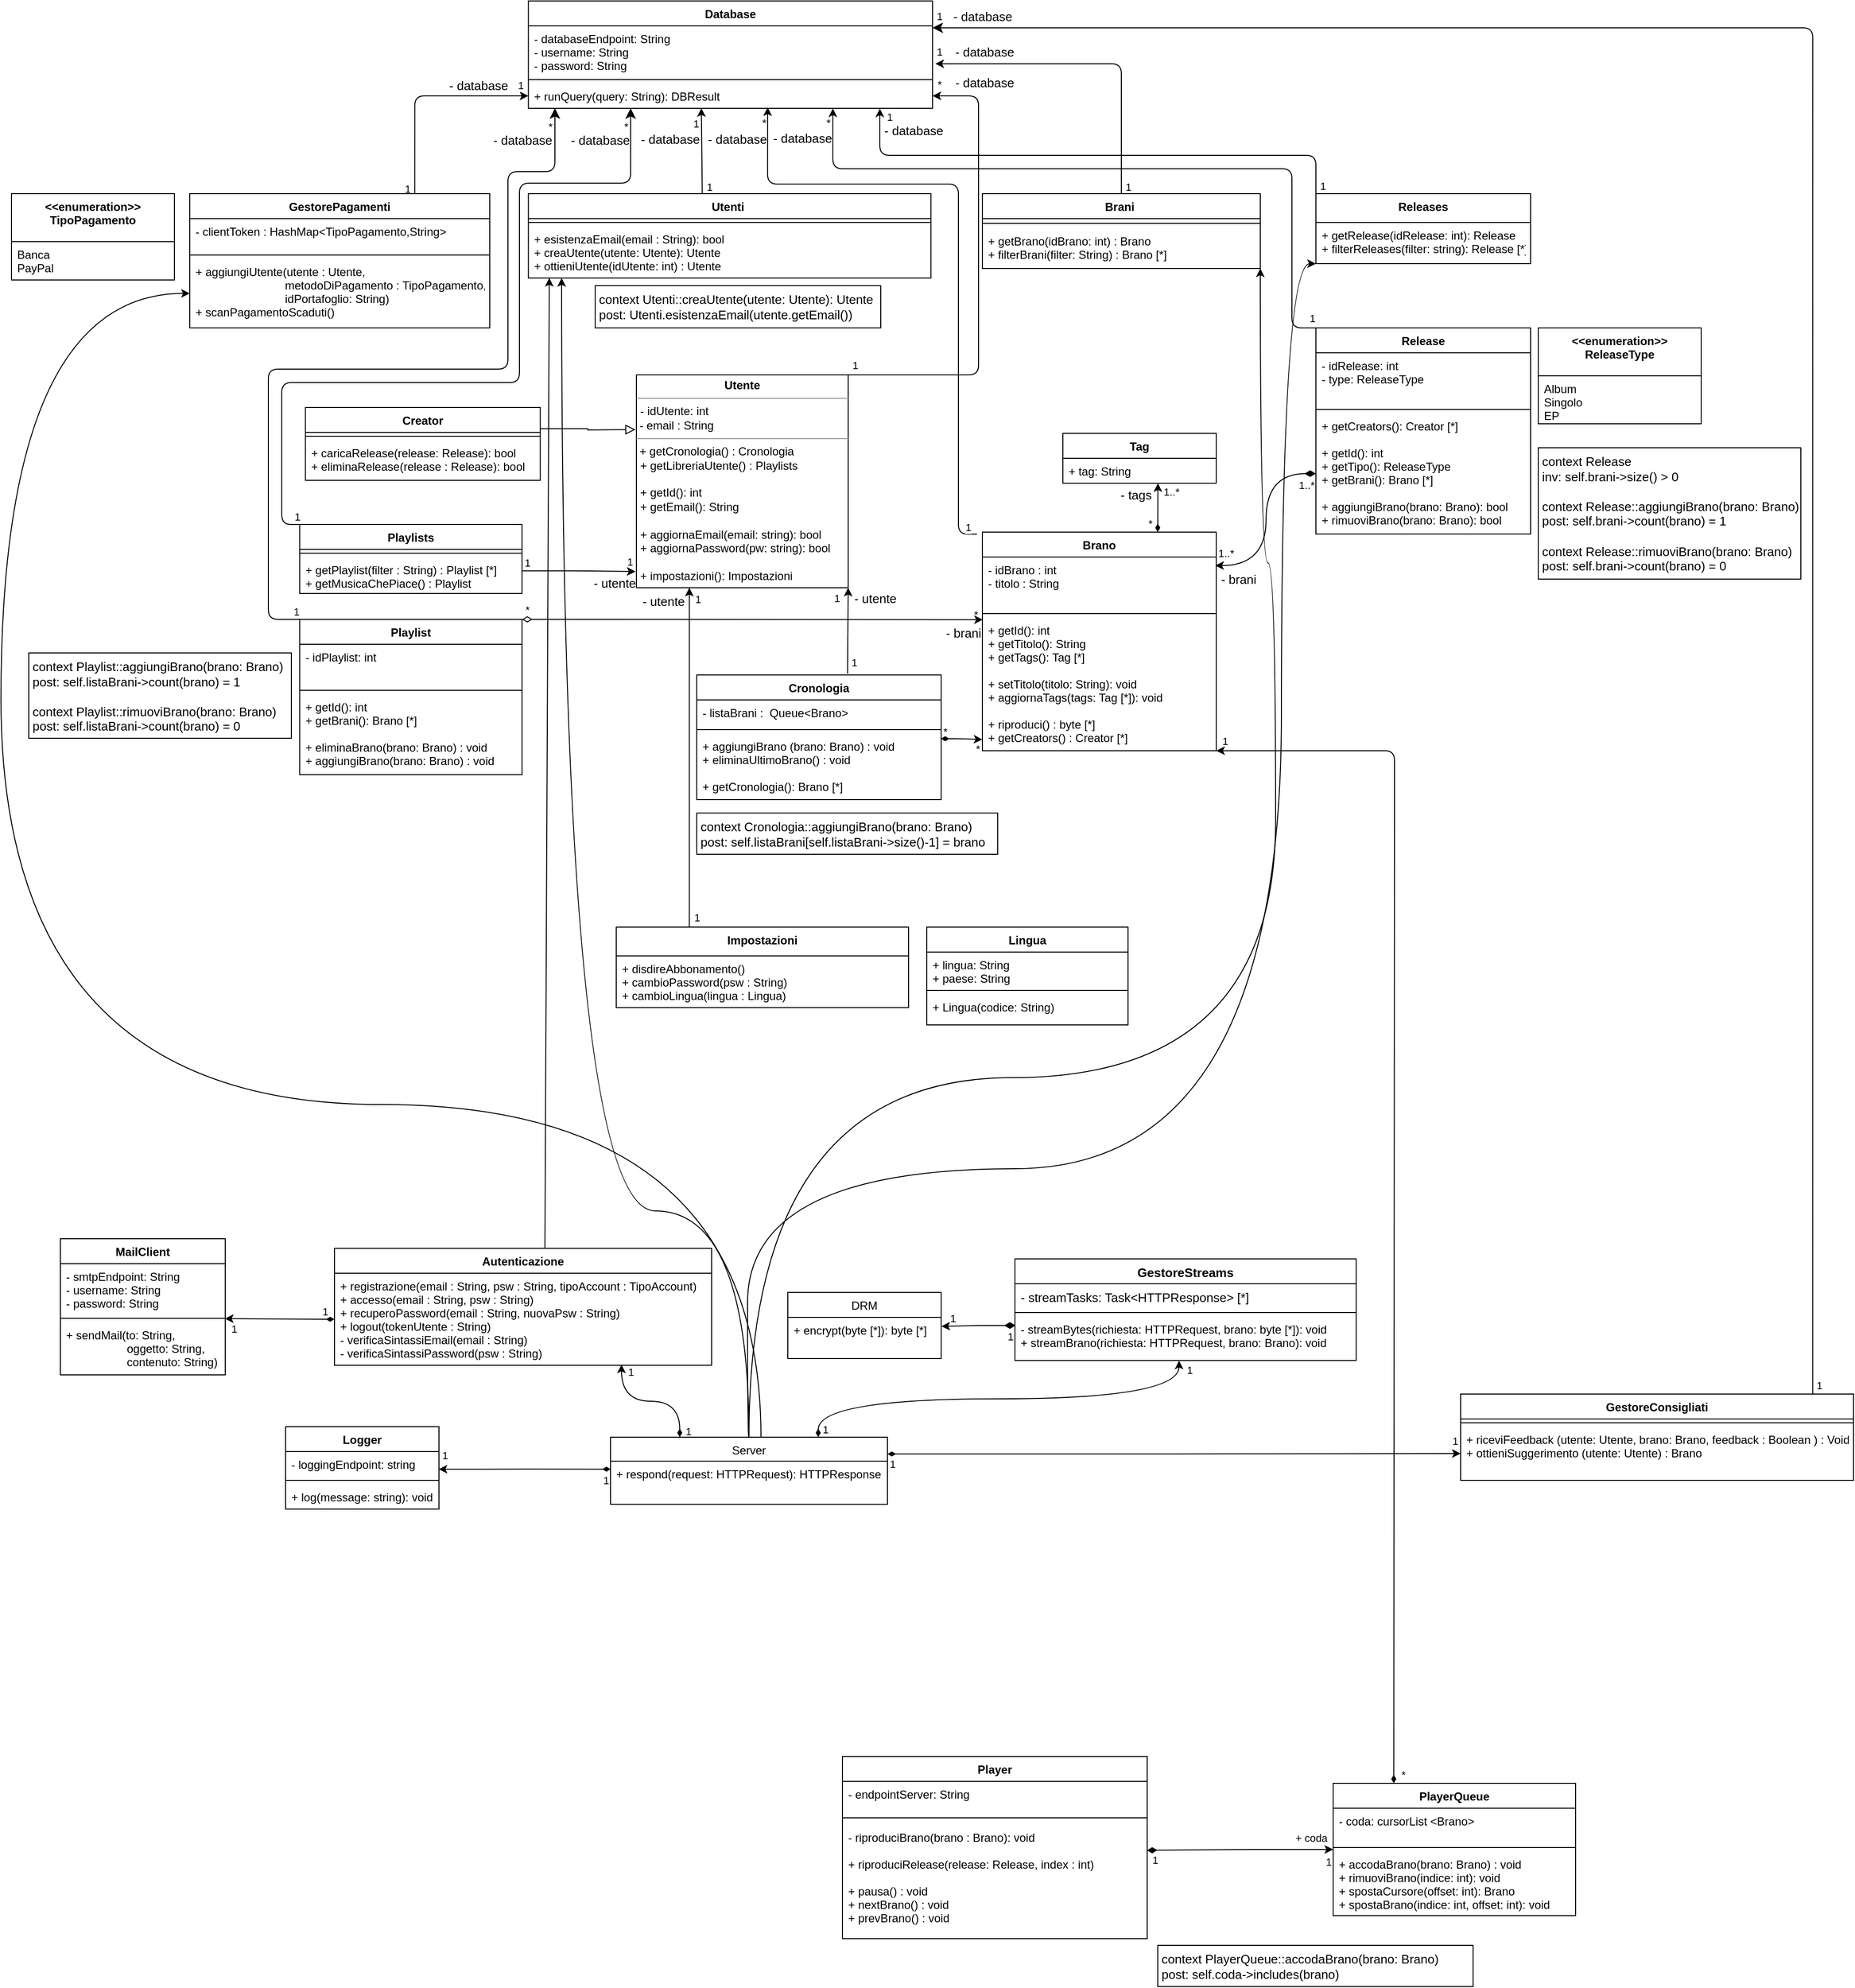 <mxfile version="20.6.0" type="github">
  <diagram id="BJjrxpqgjmTvx92bAYLw" name="Pagina-1">
    <mxGraphModel dx="899" dy="864" grid="0" gridSize="10" guides="1" tooltips="1" connect="1" arrows="1" fold="1" page="0" pageScale="1" pageWidth="827" pageHeight="1169" background="none" math="0" shadow="0">
      <root>
        <mxCell id="0" />
        <mxCell id="1" parent="0" />
        <mxCell id="yw0hr3pW0bW4Im1v89x3-286" style="edgeStyle=orthogonalEdgeStyle;curved=1;rounded=0;orthogonalLoop=1;jettySize=auto;html=1;entryX=0;entryY=1;entryDx=0;entryDy=0;exitX=0.5;exitY=0;exitDx=0;exitDy=0;" parent="1" source="36" target="23" edge="1">
          <mxGeometry relative="1" as="geometry">
            <mxPoint x="1249" y="130" as="targetPoint" />
            <Array as="points">
              <mxPoint x="951" y="1356" />
              <mxPoint x="951" y="1077" />
              <mxPoint x="1508" y="1077" />
              <mxPoint x="1508" y="133" />
            </Array>
          </mxGeometry>
        </mxCell>
        <mxCell id="96751-Ib_5gYJb3hZsCR-282" style="edgeStyle=orthogonalEdgeStyle;rounded=1;orthogonalLoop=1;jettySize=auto;html=1;exitX=0;exitY=0;exitDx=0;exitDy=0;entryX=0.869;entryY=1.007;entryDx=0;entryDy=0;entryPerimeter=0;endArrow=classic;endFill=1;" parent="1" source="23" target="132" edge="1">
          <mxGeometry relative="1" as="geometry">
            <Array as="points">
              <mxPoint x="1544" y="20" />
              <mxPoint x="1089" y="20" />
              <mxPoint x="1089" y="-29" />
            </Array>
          </mxGeometry>
        </mxCell>
        <mxCell id="4_z2gO-NU6e5ORSQwWbA-282" value="1" style="edgeLabel;html=1;align=center;verticalAlign=middle;resizable=0;points=[];" parent="96751-Ib_5gYJb3hZsCR-282" vertex="1" connectable="0">
          <mxGeometry x="0.958" relative="1" as="geometry">
            <mxPoint x="10" y="-3" as="offset" />
          </mxGeometry>
        </mxCell>
        <mxCell id="4_z2gO-NU6e5ORSQwWbA-283" value="1" style="edgeLabel;html=1;align=center;verticalAlign=middle;resizable=0;points=[];" parent="96751-Ib_5gYJb3hZsCR-282" vertex="1" connectable="0">
          <mxGeometry x="-0.965" y="-1" relative="1" as="geometry">
            <mxPoint x="6" y="1" as="offset" />
          </mxGeometry>
        </mxCell>
        <mxCell id="XoviuHmB7AYi5fDgY0DH-294" value="- database" style="edgeLabel;html=1;align=center;verticalAlign=middle;resizable=0;points=[];fontSize=13;fontFamily=Helvetica;" vertex="1" connectable="0" parent="96751-Ib_5gYJb3hZsCR-282">
          <mxGeometry x="0.931" relative="1" as="geometry">
            <mxPoint x="35" y="4" as="offset" />
          </mxGeometry>
        </mxCell>
        <mxCell id="23" value="Releases" style="swimlane;fontStyle=1;align=center;verticalAlign=top;childLayout=stackLayout;horizontal=1;startSize=30;horizontalStack=0;resizeParent=1;resizeLast=0;collapsible=1;marginBottom=0;rounded=0;shadow=0;strokeWidth=1;" parent="1" vertex="1">
          <mxGeometry x="1544" y="60" width="224" height="73" as="geometry">
            <mxRectangle x="860" y="200" width="160" height="26" as="alternateBounds" />
          </mxGeometry>
        </mxCell>
        <mxCell id="96751-Ib_5gYJb3hZsCR-284" value="+ getRelease(idRelease: int): Release&#xa;+ filterReleases(filter: string): Release [*]" style="text;strokeColor=none;fillColor=none;align=left;verticalAlign=top;spacingLeft=4;spacingRight=4;overflow=hidden;rotatable=0;points=[[0,0.5],[1,0.5]];portConstraint=eastwest;" parent="23" vertex="1">
          <mxGeometry y="30" width="224" height="43" as="geometry" />
        </mxCell>
        <mxCell id="yw0hr3pW0bW4Im1v89x3-279" style="edgeStyle=orthogonalEdgeStyle;rounded=0;orthogonalLoop=1;jettySize=auto;html=1;exitX=0.75;exitY=0;exitDx=0;exitDy=0;curved=1;startArrow=diamondThin;startFill=1;entryX=0.481;entryY=1.004;entryDx=0;entryDy=0;entryPerimeter=0;" parent="1" source="36" target="96751-Ib_5gYJb3hZsCR-285" edge="1">
          <mxGeometry relative="1" as="geometry">
            <mxPoint x="1410" y="1292" as="targetPoint" />
          </mxGeometry>
        </mxCell>
        <mxCell id="XiCI8lKVYDS9LIpL9fwU-295" value="1" style="edgeLabel;html=1;align=center;verticalAlign=middle;resizable=0;points=[];" parent="yw0hr3pW0bW4Im1v89x3-279" vertex="1" connectable="0">
          <mxGeometry x="0.793" y="10" relative="1" as="geometry">
            <mxPoint x="18" y="-20" as="offset" />
          </mxGeometry>
        </mxCell>
        <mxCell id="XiCI8lKVYDS9LIpL9fwU-296" value="1" style="edgeLabel;html=1;align=center;verticalAlign=middle;resizable=0;points=[];" parent="yw0hr3pW0bW4Im1v89x3-279" vertex="1" connectable="0">
          <mxGeometry x="-0.961" y="-1" relative="1" as="geometry">
            <mxPoint x="6" y="1" as="offset" />
          </mxGeometry>
        </mxCell>
        <mxCell id="yw0hr3pW0bW4Im1v89x3-281" style="edgeStyle=orthogonalEdgeStyle;curved=1;rounded=0;orthogonalLoop=1;jettySize=auto;html=1;exitX=0.25;exitY=0;exitDx=0;exitDy=0;entryX=0.761;entryY=0.992;entryDx=0;entryDy=0;entryPerimeter=0;startArrow=diamondThin;startFill=1;" parent="1" source="36" target="246" edge="1">
          <mxGeometry relative="1" as="geometry" />
        </mxCell>
        <mxCell id="XiCI8lKVYDS9LIpL9fwU-290" value="1" style="edgeLabel;html=1;align=center;verticalAlign=middle;resizable=0;points=[];" parent="yw0hr3pW0bW4Im1v89x3-281" vertex="1" connectable="0">
          <mxGeometry x="0.887" y="1" relative="1" as="geometry">
            <mxPoint x="10" as="offset" />
          </mxGeometry>
        </mxCell>
        <mxCell id="XiCI8lKVYDS9LIpL9fwU-291" value="1" style="edgeLabel;html=1;align=center;verticalAlign=middle;resizable=0;points=[];" parent="yw0hr3pW0bW4Im1v89x3-281" vertex="1" connectable="0">
          <mxGeometry x="-0.861" y="1" relative="1" as="geometry">
            <mxPoint x="9" y="3" as="offset" />
          </mxGeometry>
        </mxCell>
        <mxCell id="yw0hr3pW0bW4Im1v89x3-284" style="edgeStyle=orthogonalEdgeStyle;rounded=0;orthogonalLoop=1;jettySize=auto;html=1;exitX=1;exitY=0.25;exitDx=0;exitDy=0;entryX=0;entryY=0.5;entryDx=0;entryDy=0;startArrow=diamondThin;startFill=1;" parent="1" source="36" target="86" edge="1">
          <mxGeometry relative="1" as="geometry">
            <mxPoint x="1733" y="918" as="targetPoint" />
          </mxGeometry>
        </mxCell>
        <mxCell id="XiCI8lKVYDS9LIpL9fwU-297" value="1" style="edgeLabel;html=1;align=center;verticalAlign=middle;resizable=0;points=[];" parent="yw0hr3pW0bW4Im1v89x3-284" vertex="1" connectable="0">
          <mxGeometry x="-0.964" relative="1" as="geometry">
            <mxPoint x="-6" y="10" as="offset" />
          </mxGeometry>
        </mxCell>
        <mxCell id="XiCI8lKVYDS9LIpL9fwU-298" value="1" style="edgeLabel;html=1;align=center;verticalAlign=middle;resizable=0;points=[];" parent="yw0hr3pW0bW4Im1v89x3-284" vertex="1" connectable="0">
          <mxGeometry x="0.966" relative="1" as="geometry">
            <mxPoint x="4" y="-13" as="offset" />
          </mxGeometry>
        </mxCell>
        <mxCell id="96751-Ib_5gYJb3hZsCR-279" style="edgeStyle=orthogonalEdgeStyle;rounded=0;orthogonalLoop=1;jettySize=auto;html=1;exitX=0.001;exitY=0.321;exitDx=0;exitDy=0;entryX=0.998;entryY=0.708;entryDx=0;entryDy=0;entryPerimeter=0;startArrow=diamondThin;startFill=1;exitPerimeter=0;" parent="1" source="DjTCIe-46hwFr3MJbLIH-275" target="96751-Ib_5gYJb3hZsCR-291" edge="1">
          <mxGeometry relative="1" as="geometry">
            <mxPoint x="632" y="1391" as="targetPoint" />
          </mxGeometry>
        </mxCell>
        <mxCell id="XiCI8lKVYDS9LIpL9fwU-288" value="1" style="edgeLabel;html=1;align=center;verticalAlign=middle;resizable=0;points=[];" parent="96751-Ib_5gYJb3hZsCR-279" vertex="1" connectable="0">
          <mxGeometry x="0.886" y="-2" relative="1" as="geometry">
            <mxPoint x="-4" y="-13" as="offset" />
          </mxGeometry>
        </mxCell>
        <mxCell id="XiCI8lKVYDS9LIpL9fwU-289" value="1" style="edgeLabel;html=1;align=center;verticalAlign=middle;resizable=0;points=[];" parent="96751-Ib_5gYJb3hZsCR-279" vertex="1" connectable="0">
          <mxGeometry x="-0.877" relative="1" as="geometry">
            <mxPoint x="5" y="11" as="offset" />
          </mxGeometry>
        </mxCell>
        <mxCell id="XoviuHmB7AYi5fDgY0DH-315" style="edgeStyle=orthogonalEdgeStyle;rounded=1;orthogonalLoop=1;jettySize=auto;html=1;entryX=0;entryY=0.5;entryDx=0;entryDy=0;fontFamily=Helvetica;fontSize=13;startArrow=none;startFill=0;curved=1;" edge="1" parent="1" source="36" target="261">
          <mxGeometry relative="1" as="geometry">
            <Array as="points">
              <mxPoint x="965" y="1010" />
              <mxPoint x="172" y="1010" />
              <mxPoint x="172" y="164" />
            </Array>
          </mxGeometry>
        </mxCell>
        <mxCell id="XoviuHmB7AYi5fDgY0DH-316" style="edgeStyle=orthogonalEdgeStyle;curved=1;rounded=1;orthogonalLoop=1;jettySize=auto;html=1;entryX=0.999;entryY=1;entryDx=0;entryDy=0;entryPerimeter=0;fontFamily=Helvetica;fontSize=13;startArrow=none;startFill=0;" edge="1" parent="1" source="36" target="108">
          <mxGeometry relative="1" as="geometry">
            <Array as="points">
              <mxPoint x="953" y="982" />
              <mxPoint x="1502" y="982" />
              <mxPoint x="1502" y="445" />
              <mxPoint x="1486" y="445" />
              <mxPoint x="1486" y="138" />
            </Array>
          </mxGeometry>
        </mxCell>
        <mxCell id="36" value="Server" style="swimlane;fontStyle=0;align=center;verticalAlign=top;childLayout=stackLayout;horizontal=1;startSize=25;horizontalStack=0;resizeParent=1;resizeLast=0;collapsible=1;marginBottom=0;rounded=0;shadow=0;strokeWidth=1;" parent="1" vertex="1">
          <mxGeometry x="808" y="1357" width="289" height="70" as="geometry">
            <mxRectangle x="550" y="140" width="160" height="26" as="alternateBounds" />
          </mxGeometry>
        </mxCell>
        <mxCell id="DjTCIe-46hwFr3MJbLIH-275" value="+ respond(request: HTTPRequest): HTTPResponse" style="text;strokeColor=none;fillColor=none;align=left;verticalAlign=top;spacingLeft=4;spacingRight=4;overflow=hidden;rotatable=0;points=[[0,0.5],[1,0.5]];portConstraint=eastwest;" parent="36" vertex="1">
          <mxGeometry y="25" width="289" height="26" as="geometry" />
        </mxCell>
        <mxCell id="37" value="DRM" style="swimlane;fontStyle=0;align=center;verticalAlign=top;childLayout=stackLayout;horizontal=1;startSize=26;horizontalStack=0;resizeParent=1;resizeLast=0;collapsible=1;marginBottom=0;rounded=0;shadow=0;strokeWidth=1;" parent="1" vertex="1">
          <mxGeometry x="993" y="1206" width="160" height="69" as="geometry">
            <mxRectangle x="550" y="140" width="160" height="26" as="alternateBounds" />
          </mxGeometry>
        </mxCell>
        <mxCell id="96751-Ib_5gYJb3hZsCR-294" value="+ encrypt(byte [*]): byte [*]" style="text;strokeColor=none;fillColor=none;align=left;verticalAlign=top;spacingLeft=4;spacingRight=4;overflow=hidden;rotatable=0;points=[[0,0.5],[1,0.5]];portConstraint=eastwest;" parent="37" vertex="1">
          <mxGeometry y="26" width="160" height="43" as="geometry" />
        </mxCell>
        <mxCell id="78" value="" style="text;strokeColor=none;fillColor=none;align=left;verticalAlign=middle;spacingTop=-1;spacingLeft=4;spacingRight=4;rotatable=0;labelPosition=right;points=[];portConstraint=eastwest;" parent="1" vertex="1">
          <mxGeometry x="696.3" y="474.5" width="20" height="14" as="geometry" />
        </mxCell>
        <mxCell id="79" value="Cronologia" style="swimlane;fontStyle=1;align=center;verticalAlign=top;childLayout=stackLayout;horizontal=1;startSize=26;horizontalStack=0;resizeParent=1;resizeParentMax=0;resizeLast=0;collapsible=1;marginBottom=0;swimlaneFillColor=default;" parent="1" vertex="1">
          <mxGeometry x="898" y="562" width="255" height="130" as="geometry" />
        </mxCell>
        <mxCell id="80" value="- listaBrani :  Queue&lt;Brano&gt;" style="text;strokeColor=none;fillColor=none;align=left;verticalAlign=top;spacingLeft=4;spacingRight=4;overflow=hidden;rotatable=0;points=[[0,0.5],[1,0.5]];portConstraint=eastwest;" parent="79" vertex="1">
          <mxGeometry y="26" width="255" height="27" as="geometry" />
        </mxCell>
        <mxCell id="81" value="" style="line;strokeWidth=1;fillColor=none;align=left;verticalAlign=middle;spacingTop=-1;spacingLeft=3;spacingRight=3;rotatable=0;labelPosition=right;points=[];portConstraint=eastwest;" parent="79" vertex="1">
          <mxGeometry y="53" width="255" height="8" as="geometry" />
        </mxCell>
        <mxCell id="82" value="+ aggiungiBrano (brano: Brano) : void&#xa;+ eliminaUltimoBrano() : void &#xa;&#xa;+ getCronologia(): Brano [*]&#xa;" style="text;strokeColor=none;fillColor=none;align=left;verticalAlign=top;spacingLeft=4;spacingRight=4;overflow=hidden;rotatable=0;points=[[0,0.5],[1,0.5]];portConstraint=eastwest;" parent="79" vertex="1">
          <mxGeometry y="61" width="255" height="69" as="geometry" />
        </mxCell>
        <mxCell id="83" value="GestoreConsigliati" style="swimlane;fontStyle=1;align=center;verticalAlign=top;childLayout=stackLayout;horizontal=1;startSize=26;horizontalStack=0;resizeParent=1;resizeParentMax=0;resizeLast=0;collapsible=1;marginBottom=0;fillColor=none;swimlaneFillColor=default;" parent="1" vertex="1">
          <mxGeometry x="1695" y="1312" width="410" height="90" as="geometry" />
        </mxCell>
        <mxCell id="85" value="" style="line;strokeWidth=1;fillColor=none;align=left;verticalAlign=middle;spacingTop=-1;spacingLeft=3;spacingRight=3;rotatable=0;labelPosition=right;points=[];portConstraint=eastwest;" parent="83" vertex="1">
          <mxGeometry y="26" width="410" height="8" as="geometry" />
        </mxCell>
        <mxCell id="86" value="+ riceviFeedback (utente: Utente, brano: Brano, feedback : Boolean ) : Void &#xa;+ ottieniSuggerimento (utente: Utente) : Brano&#xa;" style="text;strokeColor=none;fillColor=none;align=left;verticalAlign=top;spacingLeft=4;spacingRight=4;overflow=hidden;rotatable=0;points=[[0,0.5],[1,0.5]];portConstraint=eastwest;" parent="83" vertex="1">
          <mxGeometry y="34" width="410" height="56" as="geometry" />
        </mxCell>
        <mxCell id="160" style="edgeStyle=none;html=1;entryX=0.428;entryY=0.994;entryDx=0;entryDy=0;entryPerimeter=0;startArrow=none;startFill=0;endArrow=classic;endFill=1;exitX=0.432;exitY=0.001;exitDx=0;exitDy=0;exitPerimeter=0;" parent="1" source="88" target="132" edge="1">
          <mxGeometry relative="1" as="geometry">
            <mxPoint x="930" as="targetPoint" />
          </mxGeometry>
        </mxCell>
        <mxCell id="4_z2gO-NU6e5ORSQwWbA-281" value="1" style="edgeLabel;html=1;align=center;verticalAlign=middle;resizable=0;points=[];" parent="160" vertex="1" connectable="0">
          <mxGeometry x="0.815" relative="1" as="geometry">
            <mxPoint x="-6" y="8" as="offset" />
          </mxGeometry>
        </mxCell>
        <mxCell id="XiCI8lKVYDS9LIpL9fwU-317" value="1" style="edgeLabel;html=1;align=center;verticalAlign=middle;resizable=0;points=[];" parent="160" vertex="1" connectable="0">
          <mxGeometry x="-0.762" relative="1" as="geometry">
            <mxPoint x="7" y="3" as="offset" />
          </mxGeometry>
        </mxCell>
        <mxCell id="XoviuHmB7AYi5fDgY0DH-291" value="- database" style="edgeLabel;html=1;align=center;verticalAlign=middle;resizable=0;points=[];fontSize=13;fontFamily=Helvetica;" vertex="1" connectable="0" parent="160">
          <mxGeometry x="0.545" relative="1" as="geometry">
            <mxPoint x="-33" y="12" as="offset" />
          </mxGeometry>
        </mxCell>
        <mxCell id="yw0hr3pW0bW4Im1v89x3-285" style="edgeStyle=orthogonalEdgeStyle;rounded=0;orthogonalLoop=1;jettySize=auto;html=1;curved=1;exitX=0.5;exitY=0;exitDx=0;exitDy=0;" parent="1" source="36" target="88" edge="1">
          <mxGeometry relative="1" as="geometry">
            <Array as="points">
              <mxPoint x="952" y="1121" />
              <mxPoint x="757" y="1121" />
            </Array>
          </mxGeometry>
        </mxCell>
        <mxCell id="88" value="Utenti " style="swimlane;fontStyle=1;align=center;verticalAlign=top;childLayout=stackLayout;horizontal=1;startSize=26;horizontalStack=0;resizeParent=1;resizeParentMax=0;resizeLast=0;collapsible=1;marginBottom=0;swimlaneFillColor=default;" parent="1" vertex="1">
          <mxGeometry x="722.3" y="60" width="420" height="88" as="geometry" />
        </mxCell>
        <mxCell id="90" value="" style="line;strokeWidth=1;fillColor=none;align=left;verticalAlign=middle;spacingTop=-1;spacingLeft=3;spacingRight=3;rotatable=0;labelPosition=right;points=[];portConstraint=eastwest;" parent="88" vertex="1">
          <mxGeometry y="26" width="420" height="8" as="geometry" />
        </mxCell>
        <mxCell id="91" value="+ esistenzaEmail(email : String): bool&#xa;+ creaUtente(utente: Utente): Utente&#xa;+ ottieniUtente(idUtente: int) : Utente" style="text;strokeColor=none;fillColor=none;align=left;verticalAlign=top;spacingLeft=4;spacingRight=4;overflow=hidden;rotatable=0;points=[[0,0.5],[1,0.5]];portConstraint=eastwest;" parent="88" vertex="1">
          <mxGeometry y="34" width="420" height="54" as="geometry" />
        </mxCell>
        <mxCell id="165" style="edgeStyle=orthogonalEdgeStyle;html=1;entryX=1.007;entryY=0.759;entryDx=0;entryDy=0;endArrow=classic;endFill=1;entryPerimeter=0;" parent="1" source="105" target="XoviuHmB7AYi5fDgY0DH-274" edge="1">
          <mxGeometry relative="1" as="geometry" />
        </mxCell>
        <mxCell id="4_z2gO-NU6e5ORSQwWbA-284" value="1" style="edgeLabel;html=1;align=center;verticalAlign=middle;resizable=0;points=[];" parent="165" vertex="1" connectable="0">
          <mxGeometry x="0.94" relative="1" as="geometry">
            <mxPoint x="-6" y="-13" as="offset" />
          </mxGeometry>
        </mxCell>
        <mxCell id="4_z2gO-NU6e5ORSQwWbA-285" value="1" style="edgeLabel;html=1;align=center;verticalAlign=middle;resizable=0;points=[];" parent="165" vertex="1" connectable="0">
          <mxGeometry x="-0.956" y="-2" relative="1" as="geometry">
            <mxPoint x="5" as="offset" />
          </mxGeometry>
        </mxCell>
        <mxCell id="XoviuHmB7AYi5fDgY0DH-288" value="- database" style="edgeLabel;html=1;align=center;verticalAlign=middle;resizable=0;points=[];fontSize=13;fontFamily=Helvetica;" vertex="1" connectable="0" parent="165">
          <mxGeometry x="0.895" relative="1" as="geometry">
            <mxPoint x="33" y="-13" as="offset" />
          </mxGeometry>
        </mxCell>
        <mxCell id="105" value="Brani " style="swimlane;fontStyle=1;align=center;verticalAlign=top;childLayout=stackLayout;horizontal=1;startSize=26;horizontalStack=0;resizeParent=1;resizeParentMax=0;resizeLast=0;collapsible=1;marginBottom=0;swimlaneFillColor=default;" parent="1" vertex="1">
          <mxGeometry x="1196" y="60" width="290" height="78" as="geometry" />
        </mxCell>
        <mxCell id="107" value="" style="line;strokeWidth=1;fillColor=none;align=left;verticalAlign=middle;spacingTop=-1;spacingLeft=3;spacingRight=3;rotatable=0;labelPosition=right;points=[];portConstraint=eastwest;" parent="105" vertex="1">
          <mxGeometry y="26" width="290" height="10" as="geometry" />
        </mxCell>
        <mxCell id="108" value="+ getBrano(idBrano: int) : Brano &#xa;+ filterBrani(filter: String) : Brano [*]" style="text;strokeColor=none;fillColor=none;align=left;verticalAlign=top;spacingLeft=4;spacingRight=4;overflow=hidden;rotatable=0;points=[[0,0.5],[1,0.5]];portConstraint=eastwest;" parent="105" vertex="1">
          <mxGeometry y="36" width="290" height="42" as="geometry" />
        </mxCell>
        <mxCell id="XiCI8lKVYDS9LIpL9fwU-292" style="edgeStyle=orthogonalEdgeStyle;rounded=1;orthogonalLoop=1;jettySize=auto;html=1;exitX=1;exitY=0.25;exitDx=0;exitDy=0;startArrow=classic;startFill=1;endArrow=none;endFill=0;startSize=8;endSize=8;entryX=0.896;entryY=0.003;entryDx=0;entryDy=0;entryPerimeter=0;" parent="1" source="129" target="83" edge="1">
          <mxGeometry relative="1" as="geometry">
            <mxPoint x="2062" y="551" as="targetPoint" />
          </mxGeometry>
        </mxCell>
        <mxCell id="XiCI8lKVYDS9LIpL9fwU-293" value="1" style="edgeLabel;html=1;align=center;verticalAlign=middle;resizable=0;points=[];" parent="XiCI8lKVYDS9LIpL9fwU-292" vertex="1" connectable="0">
          <mxGeometry x="-0.979" y="4" relative="1" as="geometry">
            <mxPoint x="-18" y="-8" as="offset" />
          </mxGeometry>
        </mxCell>
        <mxCell id="XiCI8lKVYDS9LIpL9fwU-294" value="1" style="edgeLabel;html=1;align=center;verticalAlign=middle;resizable=0;points=[];" parent="XiCI8lKVYDS9LIpL9fwU-292" vertex="1" connectable="0">
          <mxGeometry x="0.978" y="-2" relative="1" as="geometry">
            <mxPoint x="8" y="16" as="offset" />
          </mxGeometry>
        </mxCell>
        <mxCell id="XoviuHmB7AYi5fDgY0DH-289" value="- database" style="edgeLabel;html=1;align=center;verticalAlign=middle;resizable=0;points=[];fontSize=13;fontFamily=Helvetica;" vertex="1" connectable="0" parent="XiCI8lKVYDS9LIpL9fwU-292">
          <mxGeometry x="-0.972" y="-1" relative="1" as="geometry">
            <mxPoint x="19" y="-13" as="offset" />
          </mxGeometry>
        </mxCell>
        <mxCell id="129" value="Database" style="swimlane;fontStyle=1;align=center;verticalAlign=top;childLayout=stackLayout;horizontal=1;startSize=26;horizontalStack=0;resizeParent=1;resizeParentMax=0;resizeLast=0;collapsible=1;marginBottom=0;swimlaneFillColor=default;" parent="1" vertex="1">
          <mxGeometry x="722.3" y="-141" width="421.7" height="112" as="geometry" />
        </mxCell>
        <mxCell id="XoviuHmB7AYi5fDgY0DH-274" value="- databaseEndpoint: String&#xa;- username: String&#xa;- password: String" style="text;strokeColor=none;fillColor=none;align=left;verticalAlign=top;spacingLeft=4;spacingRight=4;overflow=hidden;rotatable=0;points=[[0,0.5],[1,0.5]];portConstraint=eastwest;" vertex="1" parent="129">
          <mxGeometry y="26" width="421.7" height="52" as="geometry" />
        </mxCell>
        <mxCell id="131" value="" style="line;strokeWidth=1;fillColor=none;align=left;verticalAlign=middle;spacingTop=-1;spacingLeft=3;spacingRight=3;rotatable=0;labelPosition=right;points=[];portConstraint=eastwest;" parent="129" vertex="1">
          <mxGeometry y="78" width="421.7" height="8" as="geometry" />
        </mxCell>
        <mxCell id="132" value="+ runQuery(query: String): DBResult " style="text;strokeColor=none;fillColor=none;align=left;verticalAlign=top;spacingLeft=4;spacingRight=4;overflow=hidden;rotatable=0;points=[[0,0.5],[1,0.5]];portConstraint=eastwest;" parent="129" vertex="1">
          <mxGeometry y="86" width="421.7" height="26" as="geometry" />
        </mxCell>
        <mxCell id="232" style="edgeStyle=orthogonalEdgeStyle;html=1;exitX=0.998;exitY=0.378;exitDx=0;exitDy=0;startArrow=none;startFill=0;endArrow=classic;endFill=1;entryX=-0.004;entryY=0.924;entryDx=0;entryDy=0;entryPerimeter=0;exitPerimeter=0;startSize=9;" parent="1" source="219" target="134" edge="1">
          <mxGeometry relative="1" as="geometry">
            <Array as="points" />
            <mxPoint x="734" y="461" as="sourcePoint" />
          </mxGeometry>
        </mxCell>
        <mxCell id="XiCI8lKVYDS9LIpL9fwU-315" value="1" style="edgeLabel;html=1;align=center;verticalAlign=middle;resizable=0;points=[];labelBackgroundColor=none;" parent="232" vertex="1" connectable="0">
          <mxGeometry x="0.786" relative="1" as="geometry">
            <mxPoint x="6" y="-10" as="offset" />
          </mxGeometry>
        </mxCell>
        <mxCell id="XiCI8lKVYDS9LIpL9fwU-316" value="1" style="edgeLabel;html=1;align=center;verticalAlign=middle;resizable=0;points=[];" parent="232" vertex="1" connectable="0">
          <mxGeometry x="-0.867" y="1" relative="1" as="geometry">
            <mxPoint x="-2" y="-8" as="offset" />
          </mxGeometry>
        </mxCell>
        <mxCell id="XoviuHmB7AYi5fDgY0DH-302" value="- utente" style="edgeLabel;html=1;align=center;verticalAlign=middle;resizable=0;points=[];fontSize=13;fontFamily=Helvetica;" vertex="1" connectable="0" parent="232">
          <mxGeometry x="0.572" y="1" relative="1" as="geometry">
            <mxPoint x="3" y="13" as="offset" />
          </mxGeometry>
        </mxCell>
        <mxCell id="96751-Ib_5gYJb3hZsCR-309" style="rounded=0;orthogonalLoop=1;jettySize=auto;html=1;entryX=1;entryY=1;entryDx=0;entryDy=0;startArrow=none;startFill=0;endArrow=classic;endFill=1;startSize=9;targetPerimeterSpacing=0;exitX=0.617;exitY=-0.011;exitDx=0;exitDy=0;exitPerimeter=0;" parent="1" source="79" target="134" edge="1">
          <mxGeometry relative="1" as="geometry">
            <mxPoint x="1058" y="561" as="sourcePoint" />
          </mxGeometry>
        </mxCell>
        <mxCell id="XiCI8lKVYDS9LIpL9fwU-301" value="1" style="edgeLabel;html=1;align=center;verticalAlign=middle;resizable=0;points=[];" parent="96751-Ib_5gYJb3hZsCR-309" vertex="1" connectable="0">
          <mxGeometry x="0.369" y="-1" relative="1" as="geometry">
            <mxPoint x="-13" y="-17" as="offset" />
          </mxGeometry>
        </mxCell>
        <mxCell id="XiCI8lKVYDS9LIpL9fwU-302" value="1" style="edgeLabel;html=1;align=center;verticalAlign=middle;resizable=0;points=[];" parent="96751-Ib_5gYJb3hZsCR-309" vertex="1" connectable="0">
          <mxGeometry x="-0.464" y="1" relative="1" as="geometry">
            <mxPoint x="7" y="12" as="offset" />
          </mxGeometry>
        </mxCell>
        <mxCell id="XoviuHmB7AYi5fDgY0DH-305" value="- utente" style="edgeLabel;html=1;align=center;verticalAlign=middle;resizable=0;points=[];fontSize=13;fontFamily=Helvetica;" vertex="1" connectable="0" parent="96751-Ib_5gYJb3hZsCR-309">
          <mxGeometry x="0.492" relative="1" as="geometry">
            <mxPoint x="28" y="-12" as="offset" />
          </mxGeometry>
        </mxCell>
        <mxCell id="4_z2gO-NU6e5ORSQwWbA-286" style="edgeStyle=orthogonalEdgeStyle;rounded=1;orthogonalLoop=1;jettySize=auto;html=1;exitX=1;exitY=0;exitDx=0;exitDy=0;startArrow=none;startFill=0;endArrow=classic;endFill=1;entryX=1;entryY=0.5;entryDx=0;entryDy=0;" parent="1" source="134" target="132" edge="1">
          <mxGeometry relative="1" as="geometry">
            <mxPoint x="1176.0" y="-47" as="targetPoint" />
            <Array as="points">
              <mxPoint x="1192" y="249" />
              <mxPoint x="1192" y="-42" />
            </Array>
            <mxPoint x="1088" y="244" as="sourcePoint" />
          </mxGeometry>
        </mxCell>
        <mxCell id="XiCI8lKVYDS9LIpL9fwU-276" value="*" style="edgeLabel;html=1;align=center;verticalAlign=middle;resizable=0;points=[];" parent="4_z2gO-NU6e5ORSQwWbA-286" vertex="1" connectable="0">
          <mxGeometry x="0.97" y="2" relative="1" as="geometry">
            <mxPoint y="-14" as="offset" />
          </mxGeometry>
        </mxCell>
        <mxCell id="XiCI8lKVYDS9LIpL9fwU-314" value="1" style="edgeLabel;html=1;align=center;verticalAlign=middle;resizable=0;points=[];" parent="4_z2gO-NU6e5ORSQwWbA-286" vertex="1" connectable="0">
          <mxGeometry x="-0.971" y="2" relative="1" as="geometry">
            <mxPoint y="-8" as="offset" />
          </mxGeometry>
        </mxCell>
        <mxCell id="XoviuHmB7AYi5fDgY0DH-287" value="- database" style="edgeLabel;html=1;align=center;verticalAlign=middle;resizable=0;points=[];fontSize=13;fontFamily=Helvetica;" vertex="1" connectable="0" parent="4_z2gO-NU6e5ORSQwWbA-286">
          <mxGeometry x="0.86" y="1" relative="1" as="geometry">
            <mxPoint x="20" y="-15" as="offset" />
          </mxGeometry>
        </mxCell>
        <mxCell id="134" value="&lt;p style=&quot;margin: 0px ; margin-top: 4px ; text-align: center&quot;&gt;&lt;b&gt;Utente&lt;/b&gt;&lt;/p&gt;&lt;hr size=&quot;1&quot;&gt;&lt;p style=&quot;margin: 0px ; margin-left: 4px&quot;&gt;- idUtente: int&lt;span&gt;&amp;nbsp; &lt;/span&gt;&lt;span&gt;&lt;br&gt;&lt;/span&gt;&lt;/p&gt;&amp;nbsp;- email : String&lt;hr size=&quot;1&quot;&gt;&amp;nbsp;+ getCronologia() : Cronologia&lt;p style=&quot;margin: 0px ; margin-left: 4px&quot;&gt;+ getLibreriaUtente() : Playlists&lt;/p&gt;&lt;p style=&quot;margin: 0px ; margin-left: 4px&quot;&gt;&lt;br&gt;&lt;/p&gt;&lt;p style=&quot;margin: 0px ; margin-left: 4px&quot;&gt;+ getId(): int&lt;/p&gt;&lt;p style=&quot;margin: 0px ; margin-left: 4px&quot;&gt;+ getEmail(): String&lt;br&gt;&lt;/p&gt;&lt;p style=&quot;margin: 0px ; margin-left: 4px&quot;&gt;&lt;/p&gt;&lt;p style=&quot;margin: 0px ; margin-left: 4px&quot;&gt;&lt;br&gt;&lt;/p&gt;&lt;p style=&quot;margin: 0px ; margin-left: 4px&quot;&gt;+ aggiornaEmail(email: string): bool&lt;br&gt;&lt;/p&gt;&lt;p style=&quot;margin: 0px ; margin-left: 4px&quot;&gt;+ aggiornaPassword(pw: string): bool&lt;br&gt;&lt;/p&gt;&lt;p style=&quot;margin: 0px ; margin-left: 4px&quot;&gt;&lt;/p&gt;&lt;p style=&quot;margin: 0px ; margin-left: 4px&quot;&gt;&lt;br&gt;&lt;/p&gt;&lt;p style=&quot;margin: 0px ; margin-left: 4px&quot;&gt;+ impostazioni(): Impostazioni&lt;/p&gt;" style="verticalAlign=top;align=left;overflow=fill;fontSize=12;fontFamily=Helvetica;html=1;" parent="1" vertex="1">
          <mxGeometry x="835" y="249" width="221" height="222" as="geometry" />
        </mxCell>
        <mxCell id="228" style="edgeStyle=orthogonalEdgeStyle;html=1;startArrow=diamondThin;startFill=0;endArrow=classic;endFill=1;entryX=0.002;entryY=0.017;entryDx=0;entryDy=0;entryPerimeter=0;exitX=1;exitY=0;exitDx=0;exitDy=0;startSize=8;" parent="1" source="140" target="200" edge="1">
          <mxGeometry relative="1" as="geometry">
            <mxPoint x="1178.241" y="911.345" as="targetPoint" />
            <Array as="points">
              <mxPoint x="732" y="504" />
            </Array>
            <mxPoint x="715" y="895" as="sourcePoint" />
          </mxGeometry>
        </mxCell>
        <mxCell id="XiCI8lKVYDS9LIpL9fwU-303" value="*" style="edgeLabel;html=1;align=center;verticalAlign=middle;resizable=0;points=[];labelBackgroundColor=none;" parent="228" vertex="1" connectable="0">
          <mxGeometry x="0.949" relative="1" as="geometry">
            <mxPoint x="5" y="-6" as="offset" />
          </mxGeometry>
        </mxCell>
        <mxCell id="XiCI8lKVYDS9LIpL9fwU-304" value="*" style="edgeLabel;html=1;align=center;verticalAlign=middle;resizable=0;points=[];labelBackgroundColor=none;" parent="228" vertex="1" connectable="0">
          <mxGeometry x="-0.964" relative="1" as="geometry">
            <mxPoint x="-3" y="-10" as="offset" />
          </mxGeometry>
        </mxCell>
        <mxCell id="XoviuHmB7AYi5fDgY0DH-304" value="- brani" style="edgeLabel;html=1;align=center;verticalAlign=middle;resizable=0;points=[];fontSize=13;fontFamily=Helvetica;" vertex="1" connectable="0" parent="228">
          <mxGeometry x="0.891" relative="1" as="geometry">
            <mxPoint x="6" y="13" as="offset" />
          </mxGeometry>
        </mxCell>
        <mxCell id="XiCI8lKVYDS9LIpL9fwU-308" style="edgeStyle=orthogonalEdgeStyle;rounded=1;orthogonalLoop=1;jettySize=auto;html=1;exitX=0;exitY=0;exitDx=0;exitDy=0;startArrow=none;startFill=0;endArrow=classic;endFill=1;startSize=8;endSize=8;entryX=0.068;entryY=0.997;entryDx=0;entryDy=0;entryPerimeter=0;" parent="1" source="140" target="132" edge="1">
          <mxGeometry relative="1" as="geometry">
            <mxPoint x="820" y="-17" as="targetPoint" />
            <Array as="points">
              <mxPoint x="451" y="504" />
              <mxPoint x="451" y="243" />
              <mxPoint x="701" y="243" />
              <mxPoint x="701" y="37" />
              <mxPoint x="750" y="37" />
              <mxPoint x="750" y="-29" />
            </Array>
          </mxGeometry>
        </mxCell>
        <mxCell id="XiCI8lKVYDS9LIpL9fwU-309" value="*" style="edgeLabel;html=1;align=center;verticalAlign=middle;resizable=0;points=[];labelBackgroundColor=default;" parent="XiCI8lKVYDS9LIpL9fwU-308" vertex="1" connectable="0">
          <mxGeometry x="0.978" y="1" relative="1" as="geometry">
            <mxPoint x="-4" y="11" as="offset" />
          </mxGeometry>
        </mxCell>
        <mxCell id="XiCI8lKVYDS9LIpL9fwU-311" value="1" style="edgeLabel;html=1;align=center;verticalAlign=middle;resizable=0;points=[];" parent="XiCI8lKVYDS9LIpL9fwU-308" vertex="1" connectable="0">
          <mxGeometry x="-0.992" y="-1" relative="1" as="geometry">
            <mxPoint y="-7" as="offset" />
          </mxGeometry>
        </mxCell>
        <mxCell id="XoviuHmB7AYi5fDgY0DH-286" value="- database" style="edgeLabel;html=1;align=center;verticalAlign=middle;resizable=0;points=[];fontSize=13;fontFamily=Helvetica;" vertex="1" connectable="0" parent="XiCI8lKVYDS9LIpL9fwU-308">
          <mxGeometry x="0.962" y="1" relative="1" as="geometry">
            <mxPoint x="-33" y="18" as="offset" />
          </mxGeometry>
        </mxCell>
        <mxCell id="140" value="Playlist" style="swimlane;fontStyle=1;align=center;verticalAlign=top;childLayout=stackLayout;horizontal=1;startSize=26;horizontalStack=0;resizeParent=1;resizeParentMax=0;resizeLast=0;collapsible=1;marginBottom=0;swimlaneFillColor=default;" parent="1" vertex="1">
          <mxGeometry x="483.7" y="504" width="232" height="162" as="geometry" />
        </mxCell>
        <mxCell id="141" value="- idPlaylist: int" style="text;strokeColor=none;fillColor=none;align=left;verticalAlign=top;spacingLeft=4;spacingRight=4;overflow=hidden;rotatable=0;points=[[0,0.5],[1,0.5]];portConstraint=eastwest;" parent="140" vertex="1">
          <mxGeometry y="26" width="232" height="44" as="geometry" />
        </mxCell>
        <mxCell id="142" value="" style="line;strokeWidth=1;fillColor=none;align=left;verticalAlign=middle;spacingTop=-1;spacingLeft=3;spacingRight=3;rotatable=0;labelPosition=right;points=[];portConstraint=eastwest;" parent="140" vertex="1">
          <mxGeometry y="70" width="232" height="8" as="geometry" />
        </mxCell>
        <mxCell id="143" value="+ getId(): int&#xa;+ getBrani(): Brano [*]&#xa;&#xa;+ eliminaBrano(brano: Brano) : void&#xa;+ aggiungiBrano(brano: Brano) : void &#xa;" style="text;strokeColor=none;fillColor=none;align=left;verticalAlign=top;spacingLeft=4;spacingRight=4;overflow=hidden;rotatable=0;points=[[0,0.5],[1,0.5]];portConstraint=eastwest;" parent="140" vertex="1">
          <mxGeometry y="78" width="232" height="84" as="geometry" />
        </mxCell>
        <mxCell id="208" style="html=1;startArrow=classic;startFill=1;endArrow=diamondThin;endFill=1;entryX=0.75;entryY=0;entryDx=0;entryDy=0;exitX=0.62;exitY=1.001;exitDx=0;exitDy=0;exitPerimeter=0;" parent="1" source="169" target="197" edge="1">
          <mxGeometry relative="1" as="geometry">
            <mxPoint x="1530" y="493" as="targetPoint" />
            <mxPoint x="1256" y="370" as="sourcePoint" />
          </mxGeometry>
        </mxCell>
        <mxCell id="DjTCIe-46hwFr3MJbLIH-276" value="*" style="edgeLabel;html=1;align=center;verticalAlign=middle;resizable=0;points=[];labelBackgroundColor=none;" parent="208" vertex="1" connectable="0">
          <mxGeometry x="0.872" y="-1" relative="1" as="geometry">
            <mxPoint x="-7" y="-6" as="offset" />
          </mxGeometry>
        </mxCell>
        <mxCell id="DjTCIe-46hwFr3MJbLIH-277" value="1..*" style="edgeLabel;html=1;align=center;verticalAlign=middle;resizable=0;points=[];labelBackgroundColor=default;" parent="208" vertex="1" connectable="0">
          <mxGeometry x="-0.848" relative="1" as="geometry">
            <mxPoint x="14" y="5" as="offset" />
          </mxGeometry>
        </mxCell>
        <mxCell id="XoviuHmB7AYi5fDgY0DH-296" value="- tags" style="edgeLabel;html=1;align=center;verticalAlign=middle;resizable=0;points=[];fontSize=13;fontFamily=Helvetica;" vertex="1" connectable="0" parent="208">
          <mxGeometry x="-0.491" relative="1" as="geometry">
            <mxPoint x="-23" y="-1" as="offset" />
          </mxGeometry>
        </mxCell>
        <mxCell id="168" value="Tag" style="swimlane;fontStyle=1;align=center;verticalAlign=top;childLayout=stackLayout;horizontal=1;startSize=26;horizontalStack=0;resizeParent=1;resizeParentMax=0;resizeLast=0;collapsible=1;marginBottom=0;fillColor=none;swimlaneFillColor=default;" parent="1" vertex="1">
          <mxGeometry x="1280" y="310" width="160" height="52" as="geometry" />
        </mxCell>
        <mxCell id="169" value="+ tag: String " style="text;strokeColor=none;fillColor=none;align=left;verticalAlign=top;spacingLeft=4;spacingRight=4;overflow=hidden;rotatable=0;points=[[0,0.5],[1,0.5]];portConstraint=eastwest;" parent="168" vertex="1">
          <mxGeometry y="26" width="160" height="26" as="geometry" />
        </mxCell>
        <mxCell id="181" value="Player" style="swimlane;fontStyle=1;align=center;verticalAlign=top;childLayout=stackLayout;horizontal=1;startSize=26;horizontalStack=0;resizeParent=1;resizeParentMax=0;resizeLast=0;collapsible=1;marginBottom=0;fillColor=none;swimlaneFillColor=default;" parent="1" vertex="1">
          <mxGeometry x="1050" y="1690" width="318" height="190" as="geometry" />
        </mxCell>
        <mxCell id="DjTCIe-46hwFr3MJbLIH-285" value="- endpointServer: String" style="text;strokeColor=none;fillColor=none;align=left;verticalAlign=top;spacingLeft=4;spacingRight=4;overflow=hidden;rotatable=0;points=[[0,0.5],[1,0.5]];portConstraint=eastwest;" parent="181" vertex="1">
          <mxGeometry y="26" width="318" height="31" as="geometry" />
        </mxCell>
        <mxCell id="183" value="" style="line;strokeWidth=1;fillColor=none;align=left;verticalAlign=middle;spacingTop=-1;spacingLeft=3;spacingRight=3;rotatable=0;labelPosition=right;points=[];portConstraint=eastwest;" parent="181" vertex="1">
          <mxGeometry y="57" width="318" height="14" as="geometry" />
        </mxCell>
        <mxCell id="184" value="- riproduciBrano(brano : Brano): void&#xa;&#xa;+ riproduciRelease(release: Release, index : int)&#xa;&#xa;+ pausa() : void &#xa;+ nextBrano() : void&#xa;+ prevBrano() : void " style="text;strokeColor=none;fillColor=none;align=left;verticalAlign=top;spacingLeft=4;spacingRight=4;overflow=hidden;rotatable=0;points=[[0,0.5],[1,0.5]];portConstraint=eastwest;" parent="181" vertex="1">
          <mxGeometry y="71" width="318" height="119" as="geometry" />
        </mxCell>
        <mxCell id="195" style="edgeStyle=orthogonalEdgeStyle;html=1;startArrow=classic;startFill=1;endArrow=diamondThin;endFill=1;endSize=8;entryX=0.999;entryY=0.226;entryDx=0;entryDy=0;entryPerimeter=0;" parent="1" source="191" target="184" edge="1">
          <mxGeometry relative="1" as="geometry">
            <mxPoint x="1379" y="1786" as="targetPoint" />
          </mxGeometry>
        </mxCell>
        <mxCell id="XiCI8lKVYDS9LIpL9fwU-283" value="1" style="edgeLabel;html=1;align=center;verticalAlign=middle;resizable=0;points=[];" parent="195" vertex="1" connectable="0">
          <mxGeometry x="-0.819" y="-1" relative="1" as="geometry">
            <mxPoint x="12" y="14" as="offset" />
          </mxGeometry>
        </mxCell>
        <mxCell id="XiCI8lKVYDS9LIpL9fwU-284" value="1" style="edgeLabel;html=1;align=center;verticalAlign=middle;resizable=0;points=[];" parent="195" vertex="1" connectable="0">
          <mxGeometry x="0.836" y="-1" relative="1" as="geometry">
            <mxPoint x="-8" y="11" as="offset" />
          </mxGeometry>
        </mxCell>
        <mxCell id="XiCI8lKVYDS9LIpL9fwU-285" value="+ coda" style="edgeLabel;html=1;align=center;verticalAlign=middle;resizable=0;points=[];" parent="195" vertex="1" connectable="0">
          <mxGeometry x="-0.875" y="1" relative="1" as="geometry">
            <mxPoint x="-11" y="-13" as="offset" />
          </mxGeometry>
        </mxCell>
        <mxCell id="191" value="PlayerQueue" style="swimlane;fontStyle=1;align=center;verticalAlign=top;childLayout=stackLayout;horizontal=1;startSize=26;horizontalStack=0;resizeParent=1;resizeParentMax=0;resizeLast=0;collapsible=1;marginBottom=0;fillColor=none;swimlaneFillColor=default;" parent="1" vertex="1">
          <mxGeometry x="1562" y="1718" width="253" height="138" as="geometry" />
        </mxCell>
        <mxCell id="192" value="- coda: cursorList &lt;Brano&gt;" style="text;strokeColor=none;fillColor=none;align=left;verticalAlign=top;spacingLeft=4;spacingRight=4;overflow=hidden;rotatable=0;points=[[0,0.5],[1,0.5]];portConstraint=eastwest;" parent="191" vertex="1">
          <mxGeometry y="26" width="253" height="37" as="geometry" />
        </mxCell>
        <mxCell id="193" value="" style="line;strokeWidth=1;fillColor=none;align=left;verticalAlign=middle;spacingTop=-1;spacingLeft=3;spacingRight=3;rotatable=0;labelPosition=right;points=[];portConstraint=eastwest;" parent="191" vertex="1">
          <mxGeometry y="63" width="253" height="8" as="geometry" />
        </mxCell>
        <mxCell id="194" value="+ accodaBrano(brano: Brano) : void&#xa;+ rimuoviBrano(indice: int): void&#xa;+ spostaCursore(offset: int): Brano&#xa;+ spostaBrano(indice: int, offset: int): void&#xa;" style="text;strokeColor=none;fillColor=none;align=left;verticalAlign=top;spacingLeft=4;spacingRight=4;overflow=hidden;rotatable=0;points=[[0,0.5],[1,0.5]];portConstraint=eastwest;" parent="191" vertex="1">
          <mxGeometry y="71" width="253" height="67" as="geometry" />
        </mxCell>
        <mxCell id="209" style="edgeStyle=orthogonalEdgeStyle;html=1;startArrow=classic;startFill=1;endArrow=diamondThin;endFill=1;exitX=1;exitY=1;exitDx=0;exitDy=0;exitPerimeter=0;entryX=0.25;entryY=0;entryDx=0;entryDy=0;" parent="1" source="200" target="191" edge="1">
          <mxGeometry relative="1" as="geometry">
            <Array as="points">
              <mxPoint x="1626" y="720" />
              <mxPoint x="1626" y="1711" />
            </Array>
            <mxPoint x="1465" y="1110" as="sourcePoint" />
            <mxPoint x="1600" y="1689" as="targetPoint" />
          </mxGeometry>
        </mxCell>
        <mxCell id="XiCI8lKVYDS9LIpL9fwU-286" value="1" style="edgeLabel;html=1;align=center;verticalAlign=middle;resizable=0;points=[];labelBackgroundColor=none;" parent="209" vertex="1" connectable="0">
          <mxGeometry x="-0.982" relative="1" as="geometry">
            <mxPoint x="-3" y="-10" as="offset" />
          </mxGeometry>
        </mxCell>
        <mxCell id="XiCI8lKVYDS9LIpL9fwU-287" value="*" style="edgeLabel;html=1;align=center;verticalAlign=middle;resizable=0;points=[];" parent="209" vertex="1" connectable="0">
          <mxGeometry x="0.978" relative="1" as="geometry">
            <mxPoint x="9" y="4" as="offset" />
          </mxGeometry>
        </mxCell>
        <mxCell id="XiCI8lKVYDS9LIpL9fwU-274" style="edgeStyle=orthogonalEdgeStyle;rounded=1;orthogonalLoop=1;jettySize=auto;html=1;exitX=0;exitY=0;exitDx=0;exitDy=0;startSize=9;entryX=0.592;entryY=0.957;entryDx=0;entryDy=0;entryPerimeter=0;" parent="1" target="132" edge="1">
          <mxGeometry relative="1" as="geometry">
            <Array as="points">
              <mxPoint x="1171" y="415" />
              <mxPoint x="1171" y="50" />
              <mxPoint x="972" y="50" />
            </Array>
            <mxPoint x="1190.41" y="415.12" as="sourcePoint" />
            <mxPoint x="970.995" y="-27.998" as="targetPoint" />
          </mxGeometry>
        </mxCell>
        <mxCell id="XiCI8lKVYDS9LIpL9fwU-278" value="1" style="edgeLabel;html=1;align=center;verticalAlign=middle;resizable=0;points=[];" parent="XiCI8lKVYDS9LIpL9fwU-274" vertex="1" connectable="0">
          <mxGeometry x="-0.924" y="-1" relative="1" as="geometry">
            <mxPoint x="9" y="-2" as="offset" />
          </mxGeometry>
        </mxCell>
        <mxCell id="XiCI8lKVYDS9LIpL9fwU-279" value="*" style="edgeLabel;html=1;align=center;verticalAlign=middle;resizable=0;points=[];" parent="XiCI8lKVYDS9LIpL9fwU-274" vertex="1" connectable="0">
          <mxGeometry x="0.96" y="-1" relative="1" as="geometry">
            <mxPoint x="-5" y="3" as="offset" />
          </mxGeometry>
        </mxCell>
        <mxCell id="XoviuHmB7AYi5fDgY0DH-292" value="- database" style="edgeLabel;html=1;align=center;verticalAlign=middle;resizable=0;points=[];fontSize=13;fontFamily=Helvetica;" vertex="1" connectable="0" parent="XiCI8lKVYDS9LIpL9fwU-274">
          <mxGeometry x="0.924" relative="1" as="geometry">
            <mxPoint x="-32" y="8" as="offset" />
          </mxGeometry>
        </mxCell>
        <mxCell id="197" value="Brano" style="swimlane;fontStyle=1;align=center;verticalAlign=top;childLayout=stackLayout;horizontal=1;startSize=26;horizontalStack=0;resizeParent=1;resizeParentMax=0;resizeLast=0;collapsible=1;marginBottom=0;" parent="1" vertex="1">
          <mxGeometry x="1196" y="413" width="244" height="228" as="geometry" />
        </mxCell>
        <mxCell id="198" value="- idBrano : int&#xa;- titolo : String" style="text;strokeColor=none;fillColor=none;align=left;verticalAlign=top;spacingLeft=4;spacingRight=4;overflow=hidden;rotatable=0;points=[[0,0.5],[1,0.5]];portConstraint=eastwest;" parent="197" vertex="1">
          <mxGeometry y="26" width="244" height="55" as="geometry" />
        </mxCell>
        <mxCell id="199" value="" style="line;strokeWidth=1;fillColor=none;align=left;verticalAlign=middle;spacingTop=-1;spacingLeft=3;spacingRight=3;rotatable=0;labelPosition=right;points=[];portConstraint=eastwest;" parent="197" vertex="1">
          <mxGeometry y="81" width="244" height="8" as="geometry" />
        </mxCell>
        <mxCell id="200" value="+ getId(): int&#xa;+ getTitolo(): String&#xa;+ getTags(): Tag [*]&#xa;&#xa;+ setTitolo(titolo: String): void&#xa;+ aggiornaTags(tags: Tag [*]): void &#xa;&#xa;+ riproduci() : byte [*]&#xa;+ getCreators() : Creator [*]" style="text;strokeColor=none;fillColor=none;align=left;verticalAlign=top;spacingLeft=4;spacingRight=4;overflow=hidden;rotatable=0;points=[[0,0.5],[1,0.5]];portConstraint=eastwest;" parent="197" vertex="1">
          <mxGeometry y="89" width="244" height="139" as="geometry" />
        </mxCell>
        <mxCell id="XiCI8lKVYDS9LIpL9fwU-305" style="edgeStyle=orthogonalEdgeStyle;rounded=1;orthogonalLoop=1;jettySize=auto;html=1;exitX=0;exitY=0;exitDx=0;exitDy=0;startArrow=none;startFill=0;endArrow=classic;endFill=1;startSize=8;endSize=8;entryX=0.252;entryY=0.997;entryDx=0;entryDy=0;entryPerimeter=0;" parent="1" source="216" target="132" edge="1">
          <mxGeometry relative="1" as="geometry">
            <Array as="points">
              <mxPoint x="465" y="405" />
              <mxPoint x="465" y="257" />
              <mxPoint x="713" y="257" />
              <mxPoint x="713" y="49" />
              <mxPoint x="829" y="49" />
              <mxPoint x="829" y="-29" />
            </Array>
            <mxPoint x="882" y="-17" as="targetPoint" />
          </mxGeometry>
        </mxCell>
        <mxCell id="XiCI8lKVYDS9LIpL9fwU-306" value="*" style="edgeLabel;html=1;align=center;verticalAlign=middle;resizable=0;points=[];" parent="XiCI8lKVYDS9LIpL9fwU-305" vertex="1" connectable="0">
          <mxGeometry x="0.988" relative="1" as="geometry">
            <mxPoint x="-5" y="15" as="offset" />
          </mxGeometry>
        </mxCell>
        <mxCell id="XiCI8lKVYDS9LIpL9fwU-307" value="1" style="edgeLabel;html=1;align=center;verticalAlign=middle;resizable=0;points=[];" parent="XiCI8lKVYDS9LIpL9fwU-305" vertex="1" connectable="0">
          <mxGeometry x="-0.986" relative="1" as="geometry">
            <mxPoint x="3" y="-8" as="offset" />
          </mxGeometry>
        </mxCell>
        <mxCell id="XoviuHmB7AYi5fDgY0DH-290" value="- database" style="edgeLabel;html=1;align=center;verticalAlign=middle;resizable=0;points=[];fontSize=13;fontFamily=Helvetica;labelBackgroundColor=none;" vertex="1" connectable="0" parent="XiCI8lKVYDS9LIpL9fwU-305">
          <mxGeometry x="0.957" relative="1" as="geometry">
            <mxPoint x="-32" y="16" as="offset" />
          </mxGeometry>
        </mxCell>
        <mxCell id="216" value="Playlists" style="swimlane;fontStyle=1;align=center;verticalAlign=top;childLayout=stackLayout;horizontal=1;startSize=26;horizontalStack=0;resizeParent=1;resizeParentMax=0;resizeLast=0;collapsible=1;marginBottom=0;swimlaneFillColor=default;" parent="1" vertex="1">
          <mxGeometry x="483.7" y="405" width="232" height="72" as="geometry" />
        </mxCell>
        <mxCell id="218" value="" style="line;strokeWidth=1;fillColor=none;align=left;verticalAlign=middle;spacingTop=-1;spacingLeft=3;spacingRight=3;rotatable=0;labelPosition=right;points=[];portConstraint=eastwest;" parent="216" vertex="1">
          <mxGeometry y="26" width="232" height="8" as="geometry" />
        </mxCell>
        <mxCell id="219" value="+ getPlaylist(filter : String) : Playlist [*]&#xa;+ getMusicaChePiace() : Playlist&#xa;" style="text;strokeColor=none;fillColor=none;align=left;verticalAlign=top;spacingLeft=4;spacingRight=4;overflow=hidden;rotatable=0;points=[[0,0.5],[1,0.5]];portConstraint=eastwest;" parent="216" vertex="1">
          <mxGeometry y="34" width="232" height="38" as="geometry" />
        </mxCell>
        <mxCell id="241" style="edgeStyle=orthogonalEdgeStyle;rounded=0;orthogonalLoop=1;jettySize=auto;html=1;endArrow=block;endFill=0;endSize=8;exitX=1.001;exitY=0.291;exitDx=0;exitDy=0;exitPerimeter=0;" parent="1" source="254" edge="1">
          <mxGeometry relative="1" as="geometry">
            <mxPoint x="-354" y="240" as="sourcePoint" />
            <Array as="points" />
            <mxPoint x="834" y="306" as="targetPoint" />
          </mxGeometry>
        </mxCell>
        <mxCell id="242" style="edgeStyle=none;html=1;endArrow=none;endFill=0;startArrow=classic;startFill=1;exitX=0.052;exitY=0.998;exitDx=0;exitDy=0;exitPerimeter=0;entryX=0.558;entryY=-0.001;entryDx=0;entryDy=0;entryPerimeter=0;" parent="1" source="91" target="245" edge="1">
          <mxGeometry relative="1" as="geometry">
            <mxPoint x="289.25" y="122" as="sourcePoint" />
          </mxGeometry>
        </mxCell>
        <mxCell id="245" value="Autenticazione" style="swimlane;fontStyle=1;align=center;verticalAlign=top;childLayout=stackLayout;horizontal=1;startSize=26;horizontalStack=0;resizeParent=1;resizeLast=0;collapsible=1;marginBottom=0;rounded=0;shadow=0;strokeWidth=1;" parent="1" vertex="1">
          <mxGeometry x="520" y="1160" width="393.5" height="122" as="geometry">
            <mxRectangle x="550" y="140" width="160" height="26" as="alternateBounds" />
          </mxGeometry>
        </mxCell>
        <mxCell id="246" value="+ registrazione(email : String, psw : String, tipoAccount : TipoAccount)&#xa;+ accesso(email : String, psw : String)&#xa;+ recuperoPassword(email : String, nuovaPsw : String)&#xa;+ logout(tokenUtente : String)&#xa;- verificaSintassiEmail(email : String)&#xa;- verificaSintassiPassword(psw : String)" style="text;strokeColor=none;fillColor=none;align=left;verticalAlign=top;spacingLeft=4;spacingRight=4;overflow=hidden;rotatable=0;points=[[0,0.5],[1,0.5]];portConstraint=eastwest;" parent="245" vertex="1">
          <mxGeometry y="26" width="393.5" height="96" as="geometry" />
        </mxCell>
        <mxCell id="247" style="edgeStyle=none;html=1;endArrow=classic;endFill=1;startArrow=diamondThin;startFill=1;exitX=0;exitY=0.5;exitDx=0;exitDy=0;entryX=0.998;entryY=0.544;entryDx=0;entryDy=0;entryPerimeter=0;" parent="1" source="246" target="DjTCIe-46hwFr3MJbLIH-283" edge="1">
          <mxGeometry relative="1" as="geometry">
            <mxPoint x="402" y="1194" as="targetPoint" />
          </mxGeometry>
        </mxCell>
        <mxCell id="yw0hr3pW0bW4Im1v89x3-282" value="1" style="edgeLabel;html=1;align=center;verticalAlign=middle;resizable=0;points=[];labelBackgroundColor=none;" parent="247" vertex="1" connectable="0">
          <mxGeometry x="-0.8" relative="1" as="geometry">
            <mxPoint x="1" y="-8" as="offset" />
          </mxGeometry>
        </mxCell>
        <mxCell id="yw0hr3pW0bW4Im1v89x3-283" value="1" style="edgeLabel;html=1;align=center;verticalAlign=middle;resizable=0;points=[];labelBackgroundColor=none;" parent="247" vertex="1" connectable="0">
          <mxGeometry x="0.859" y="1" relative="1" as="geometry">
            <mxPoint x="1" y="9" as="offset" />
          </mxGeometry>
        </mxCell>
        <mxCell id="254" value="Creator" style="swimlane;fontStyle=1;align=center;verticalAlign=top;childLayout=stackLayout;horizontal=1;startSize=26;horizontalStack=0;resizeParent=1;resizeParentMax=0;resizeLast=0;collapsible=1;marginBottom=0;" parent="1" vertex="1">
          <mxGeometry x="489.7" y="283" width="245" height="76" as="geometry" />
        </mxCell>
        <mxCell id="255" value="" style="line;strokeWidth=1;fillColor=none;align=left;verticalAlign=middle;spacingTop=-1;spacingLeft=3;spacingRight=3;rotatable=0;labelPosition=right;points=[];portConstraint=eastwest;" parent="254" vertex="1">
          <mxGeometry y="26" width="245" height="8" as="geometry" />
        </mxCell>
        <mxCell id="256" value="+ caricaRelease(release: Release): bool&#xa;+ eliminaRelease(release : Release): bool" style="text;strokeColor=none;fillColor=none;align=left;verticalAlign=top;spacingLeft=4;spacingRight=4;overflow=hidden;rotatable=0;points=[[0,0.5],[1,0.5]];portConstraint=eastwest;" parent="254" vertex="1">
          <mxGeometry y="34" width="245" height="42" as="geometry" />
        </mxCell>
        <mxCell id="258" value="GestorePagamenti" style="swimlane;fontStyle=1;align=center;verticalAlign=top;childLayout=stackLayout;horizontal=1;startSize=26;horizontalStack=0;resizeParent=1;resizeParentMax=0;resizeLast=0;collapsible=1;marginBottom=0;" parent="1" vertex="1">
          <mxGeometry x="369" y="60" width="313" height="140" as="geometry" />
        </mxCell>
        <mxCell id="259" value="- clientToken : HashMap&lt;TipoPagamento,String&gt;" style="text;strokeColor=none;fillColor=none;align=left;verticalAlign=top;spacingLeft=4;spacingRight=4;overflow=hidden;rotatable=0;points=[[0,0.5],[1,0.5]];portConstraint=eastwest;" parent="258" vertex="1">
          <mxGeometry y="26" width="313" height="34" as="geometry" />
        </mxCell>
        <mxCell id="260" value="" style="line;strokeWidth=1;fillColor=none;align=left;verticalAlign=middle;spacingTop=-1;spacingLeft=3;spacingRight=3;rotatable=0;labelPosition=right;points=[];portConstraint=eastwest;" parent="258" vertex="1">
          <mxGeometry y="60" width="313" height="8" as="geometry" />
        </mxCell>
        <mxCell id="261" value="+ aggiungiUtente(utente : Utente,&#xa;                            metodoDiPagamento : TipoPagamento,&#xa;                            idPortafoglio: String)&#xa;+ scanPagamentoScaduti()" style="text;strokeColor=none;fillColor=none;align=left;verticalAlign=top;spacingLeft=4;spacingRight=4;overflow=hidden;rotatable=0;points=[[0,0.5],[1,0.5]];portConstraint=eastwest;" parent="258" vertex="1">
          <mxGeometry y="68" width="313" height="72" as="geometry" />
        </mxCell>
        <mxCell id="XiCI8lKVYDS9LIpL9fwU-282" style="edgeStyle=orthogonalEdgeStyle;rounded=1;orthogonalLoop=1;jettySize=auto;html=1;exitX=0.25;exitY=0;exitDx=0;exitDy=0;entryX=0.25;entryY=1;entryDx=0;entryDy=0;startSize=10;startArrow=none;startFill=0;" parent="1" source="267" target="134" edge="1">
          <mxGeometry relative="1" as="geometry" />
        </mxCell>
        <mxCell id="XiCI8lKVYDS9LIpL9fwU-299" value="1" style="edgeLabel;html=1;align=center;verticalAlign=middle;resizable=0;points=[];" parent="XiCI8lKVYDS9LIpL9fwU-282" vertex="1" connectable="0">
          <mxGeometry x="0.844" y="-2" relative="1" as="geometry">
            <mxPoint x="6" y="-16" as="offset" />
          </mxGeometry>
        </mxCell>
        <mxCell id="XiCI8lKVYDS9LIpL9fwU-300" value="1" style="edgeLabel;html=1;align=center;verticalAlign=middle;resizable=0;points=[];" parent="XiCI8lKVYDS9LIpL9fwU-282" vertex="1" connectable="0">
          <mxGeometry x="-0.809" y="-1" relative="1" as="geometry">
            <mxPoint x="6" y="24" as="offset" />
          </mxGeometry>
        </mxCell>
        <mxCell id="XoviuHmB7AYi5fDgY0DH-314" value="- utente" style="edgeLabel;html=1;align=center;verticalAlign=middle;resizable=0;points=[];fontSize=13;fontFamily=Helvetica;" vertex="1" connectable="0" parent="XiCI8lKVYDS9LIpL9fwU-282">
          <mxGeometry x="0.914" relative="1" as="geometry">
            <mxPoint x="-28" y="-1" as="offset" />
          </mxGeometry>
        </mxCell>
        <mxCell id="267" value="Impostazioni" style="swimlane;fontStyle=1;align=center;verticalAlign=top;childLayout=stackLayout;horizontal=1;startSize=30;horizontalStack=0;resizeParent=1;resizeLast=0;collapsible=1;marginBottom=0;rounded=0;shadow=0;strokeWidth=1;" parent="1" vertex="1">
          <mxGeometry x="814" y="825" width="305" height="84" as="geometry">
            <mxRectangle x="550" y="140" width="160" height="26" as="alternateBounds" />
          </mxGeometry>
        </mxCell>
        <mxCell id="268" value="+ disdireAbbonamento()&#xa;+ cambioPassword(psw : String)&#xa;+ cambioLingua(lingua : Lingua)" style="text;strokeColor=none;fillColor=none;align=left;verticalAlign=top;spacingLeft=4;spacingRight=4;overflow=hidden;rotatable=0;points=[[0,0.5],[1,0.5]];portConstraint=eastwest;" parent="267" vertex="1">
          <mxGeometry y="30" width="305" height="54" as="geometry" />
        </mxCell>
        <mxCell id="269" value="Lingua" style="swimlane;fontStyle=1;align=center;verticalAlign=top;childLayout=stackLayout;horizontal=1;startSize=26;horizontalStack=0;resizeParent=1;resizeParentMax=0;resizeLast=0;collapsible=1;marginBottom=0;" parent="1" vertex="1">
          <mxGeometry x="1138" y="825" width="210" height="102" as="geometry" />
        </mxCell>
        <mxCell id="270" value="+ lingua: String&#xa;+ paese: String" style="text;strokeColor=none;fillColor=none;align=left;verticalAlign=top;spacingLeft=4;spacingRight=4;overflow=hidden;rotatable=0;points=[[0,0.5],[1,0.5]];portConstraint=eastwest;" parent="269" vertex="1">
          <mxGeometry y="26" width="210" height="36" as="geometry" />
        </mxCell>
        <mxCell id="271" value="" style="line;strokeWidth=1;fillColor=none;align=left;verticalAlign=middle;spacingTop=-1;spacingLeft=3;spacingRight=3;rotatable=0;labelPosition=right;points=[];portConstraint=eastwest;" parent="269" vertex="1">
          <mxGeometry y="62" width="210" height="8" as="geometry" />
        </mxCell>
        <mxCell id="272" value="+ Lingua(codice: String)" style="text;strokeColor=none;fillColor=none;align=left;verticalAlign=top;spacingLeft=4;spacingRight=4;overflow=hidden;rotatable=0;points=[[0,0.5],[1,0.5]];portConstraint=eastwest;" parent="269" vertex="1">
          <mxGeometry y="70" width="210" height="32" as="geometry" />
        </mxCell>
        <mxCell id="273" value="&lt;&lt;enumeration&gt;&gt;&#xa;TipoPagamento" style="swimlane;fontStyle=1;align=center;verticalAlign=top;childLayout=stackLayout;horizontal=1;startSize=50;horizontalStack=0;resizeParent=1;resizeLast=0;collapsible=1;marginBottom=0;rounded=0;shadow=0;strokeWidth=1;" parent="1" vertex="1">
          <mxGeometry x="183" y="60" width="170" height="90" as="geometry">
            <mxRectangle x="550" y="140" width="160" height="26" as="alternateBounds" />
          </mxGeometry>
        </mxCell>
        <mxCell id="274" value="Banca&#xa;PayPal" style="text;strokeColor=none;fillColor=none;align=left;verticalAlign=top;spacingLeft=4;spacingRight=4;overflow=hidden;rotatable=0;points=[[0,0.5],[1,0.5]];portConstraint=eastwest;" parent="273" vertex="1">
          <mxGeometry y="50" width="170" height="40" as="geometry" />
        </mxCell>
        <mxCell id="96751-Ib_5gYJb3hZsCR-286" style="edgeStyle=orthogonalEdgeStyle;rounded=0;orthogonalLoop=1;jettySize=auto;html=1;exitX=0.002;exitY=0.207;exitDx=0;exitDy=0;entryX=1.002;entryY=0.217;entryDx=0;entryDy=0;endArrow=classic;endFill=1;exitPerimeter=0;startArrow=diamondThin;startFill=1;sourcePerimeterSpacing=0;startSize=9;entryPerimeter=0;" parent="1" source="96751-Ib_5gYJb3hZsCR-285" target="96751-Ib_5gYJb3hZsCR-294" edge="1">
          <mxGeometry relative="1" as="geometry" />
        </mxCell>
        <mxCell id="96751-Ib_5gYJb3hZsCR-287" value="1" style="edgeLabel;html=1;align=center;verticalAlign=middle;resizable=0;points=[];" parent="96751-Ib_5gYJb3hZsCR-286" vertex="1" connectable="0">
          <mxGeometry x="0.714" relative="1" as="geometry">
            <mxPoint y="-9" as="offset" />
          </mxGeometry>
        </mxCell>
        <mxCell id="96751-Ib_5gYJb3hZsCR-288" value="1" style="edgeLabel;html=1;align=center;verticalAlign=middle;resizable=0;points=[];" parent="96751-Ib_5gYJb3hZsCR-286" vertex="1" connectable="0">
          <mxGeometry x="-0.628" relative="1" as="geometry">
            <mxPoint x="9" y="11" as="offset" />
          </mxGeometry>
        </mxCell>
        <mxCell id="96751-Ib_5gYJb3hZsCR-290" value="Logger" style="swimlane;fontStyle=1;align=center;verticalAlign=top;childLayout=stackLayout;horizontal=1;startSize=26;horizontalStack=0;resizeParent=1;resizeParentMax=0;resizeLast=0;collapsible=1;marginBottom=0;" parent="1" vertex="1">
          <mxGeometry x="469" y="1346" width="160" height="86" as="geometry" />
        </mxCell>
        <mxCell id="96751-Ib_5gYJb3hZsCR-291" value="- loggingEndpoint: string" style="text;strokeColor=none;fillColor=none;align=left;verticalAlign=top;spacingLeft=4;spacingRight=4;overflow=hidden;rotatable=0;points=[[0,0.5],[1,0.5]];portConstraint=eastwest;" parent="96751-Ib_5gYJb3hZsCR-290" vertex="1">
          <mxGeometry y="26" width="160" height="26" as="geometry" />
        </mxCell>
        <mxCell id="96751-Ib_5gYJb3hZsCR-292" value="" style="line;strokeWidth=1;fillColor=none;align=left;verticalAlign=middle;spacingTop=-1;spacingLeft=3;spacingRight=3;rotatable=0;labelPosition=right;points=[];portConstraint=eastwest;strokeColor=inherit;" parent="96751-Ib_5gYJb3hZsCR-290" vertex="1">
          <mxGeometry y="52" width="160" height="8" as="geometry" />
        </mxCell>
        <mxCell id="96751-Ib_5gYJb3hZsCR-293" value="+ log(message: string): void" style="text;strokeColor=none;fillColor=none;align=left;verticalAlign=top;spacingLeft=4;spacingRight=4;overflow=hidden;rotatable=0;points=[[0,0.5],[1,0.5]];portConstraint=eastwest;" parent="96751-Ib_5gYJb3hZsCR-290" vertex="1">
          <mxGeometry y="60" width="160" height="26" as="geometry" />
        </mxCell>
        <mxCell id="96751-Ib_5gYJb3hZsCR-308" style="edgeStyle=orthogonalEdgeStyle;rounded=1;orthogonalLoop=1;jettySize=auto;html=1;exitX=0.75;exitY=0;exitDx=0;exitDy=0;entryX=0;entryY=0.5;entryDx=0;entryDy=0;startArrow=none;startFill=0;endArrow=classic;endFill=1;startSize=9;targetPerimeterSpacing=0;" parent="1" source="258" target="132" edge="1">
          <mxGeometry relative="1" as="geometry" />
        </mxCell>
        <mxCell id="4_z2gO-NU6e5ORSQwWbA-279" value="1" style="edgeLabel;html=1;align=center;verticalAlign=middle;resizable=0;points=[];" parent="96751-Ib_5gYJb3hZsCR-308" vertex="1" connectable="0">
          <mxGeometry x="0.933" y="1" relative="1" as="geometry">
            <mxPoint x="-1" y="-10" as="offset" />
          </mxGeometry>
        </mxCell>
        <mxCell id="4_z2gO-NU6e5ORSQwWbA-280" value="1" style="edgeLabel;html=1;align=center;verticalAlign=middle;resizable=0;points=[];labelBackgroundColor=none;" parent="96751-Ib_5gYJb3hZsCR-308" vertex="1" connectable="0">
          <mxGeometry x="-0.949" y="1" relative="1" as="geometry">
            <mxPoint x="-7" as="offset" />
          </mxGeometry>
        </mxCell>
        <mxCell id="XoviuHmB7AYi5fDgY0DH-285" value="- database" style="edgeLabel;html=1;align=center;verticalAlign=middle;resizable=0;points=[];fontSize=13;fontFamily=Helvetica;" vertex="1" connectable="0" parent="96751-Ib_5gYJb3hZsCR-308">
          <mxGeometry x="0.802" y="-4" relative="1" as="geometry">
            <mxPoint x="-31" y="-15" as="offset" />
          </mxGeometry>
        </mxCell>
        <mxCell id="4_z2gO-NU6e5ORSQwWbA-287" style="edgeStyle=orthogonalEdgeStyle;rounded=1;orthogonalLoop=1;jettySize=auto;html=1;exitX=0;exitY=0;exitDx=0;exitDy=0;entryX=0.754;entryY=1.005;entryDx=0;entryDy=0;entryPerimeter=0;startArrow=none;startFill=0;endArrow=classic;endFill=1;" parent="1" source="96751-Ib_5gYJb3hZsCR-311" target="132" edge="1">
          <mxGeometry relative="1" as="geometry">
            <Array as="points">
              <mxPoint x="1519" y="200" />
              <mxPoint x="1519" y="34" />
              <mxPoint x="1040" y="34" />
              <mxPoint x="1040" y="-29" />
            </Array>
          </mxGeometry>
        </mxCell>
        <mxCell id="XiCI8lKVYDS9LIpL9fwU-280" value="*" style="edgeLabel;html=1;align=center;verticalAlign=middle;resizable=0;points=[];labelBackgroundColor=none;" parent="4_z2gO-NU6e5ORSQwWbA-287" vertex="1" connectable="0">
          <mxGeometry x="0.963" y="-3" relative="1" as="geometry">
            <mxPoint x="-8" y="1" as="offset" />
          </mxGeometry>
        </mxCell>
        <mxCell id="XiCI8lKVYDS9LIpL9fwU-281" value="1" style="edgeLabel;html=1;align=center;verticalAlign=middle;resizable=0;points=[];" parent="4_z2gO-NU6e5ORSQwWbA-287" vertex="1" connectable="0">
          <mxGeometry x="-0.981" relative="1" as="geometry">
            <mxPoint x="3" y="-10" as="offset" />
          </mxGeometry>
        </mxCell>
        <mxCell id="XoviuHmB7AYi5fDgY0DH-293" value="- database" style="edgeLabel;html=1;align=center;verticalAlign=middle;resizable=0;points=[];fontSize=13;fontFamily=Helvetica;" vertex="1" connectable="0" parent="4_z2gO-NU6e5ORSQwWbA-287">
          <mxGeometry x="0.928" y="-1" relative="1" as="geometry">
            <mxPoint x="-33" y="5" as="offset" />
          </mxGeometry>
        </mxCell>
        <mxCell id="96751-Ib_5gYJb3hZsCR-311" value="Release" style="swimlane;fontStyle=1;align=center;verticalAlign=top;childLayout=stackLayout;horizontal=1;startSize=26;horizontalStack=0;resizeParent=1;resizeParentMax=0;resizeLast=0;collapsible=1;marginBottom=0;" parent="1" vertex="1">
          <mxGeometry x="1544" y="200" width="224" height="215" as="geometry" />
        </mxCell>
        <mxCell id="96751-Ib_5gYJb3hZsCR-312" value="- idRelease: int&#xa;- type: ReleaseType&#xa;" style="text;strokeColor=none;fillColor=none;align=left;verticalAlign=top;spacingLeft=4;spacingRight=4;overflow=hidden;rotatable=0;points=[[0,0.5],[1,0.5]];portConstraint=eastwest;" parent="96751-Ib_5gYJb3hZsCR-311" vertex="1">
          <mxGeometry y="26" width="224" height="55" as="geometry" />
        </mxCell>
        <mxCell id="96751-Ib_5gYJb3hZsCR-313" value="" style="line;strokeWidth=1;fillColor=none;align=left;verticalAlign=middle;spacingTop=-1;spacingLeft=3;spacingRight=3;rotatable=0;labelPosition=right;points=[];portConstraint=eastwest;strokeColor=inherit;" parent="96751-Ib_5gYJb3hZsCR-311" vertex="1">
          <mxGeometry y="81" width="224" height="8" as="geometry" />
        </mxCell>
        <mxCell id="96751-Ib_5gYJb3hZsCR-314" value="+ getCreators(): Creator [*]&#xa;&#xa;+ getId(): int&#xa;+ getTipo(): ReleaseType&#xa;+ getBrani(): Brano [*]&#xa;&#xa;+ aggiungiBrano(brano: Brano): bool&#xa;+ rimuoviBrano(brano: Brano): bool" style="text;strokeColor=none;fillColor=none;align=left;verticalAlign=top;spacingLeft=4;spacingRight=4;overflow=hidden;rotatable=0;points=[[0,0.5],[1,0.5]];portConstraint=eastwest;" parent="96751-Ib_5gYJb3hZsCR-311" vertex="1">
          <mxGeometry y="89" width="224" height="126" as="geometry" />
        </mxCell>
        <mxCell id="96751-Ib_5gYJb3hZsCR-315" value="&lt;&lt;enumeration&gt;&gt;&#xa;ReleaseType&#xa;" style="swimlane;fontStyle=1;align=center;verticalAlign=top;childLayout=stackLayout;horizontal=1;startSize=50;horizontalStack=0;resizeParent=1;resizeLast=0;collapsible=1;marginBottom=0;rounded=0;shadow=0;strokeWidth=1;" parent="1" vertex="1">
          <mxGeometry x="1776" y="200" width="170" height="100" as="geometry">
            <mxRectangle x="550" y="140" width="160" height="26" as="alternateBounds" />
          </mxGeometry>
        </mxCell>
        <mxCell id="96751-Ib_5gYJb3hZsCR-316" value="Album&#xa;Singolo&#xa;EP&#xa;" style="text;strokeColor=none;fillColor=none;align=left;verticalAlign=top;spacingLeft=4;spacingRight=4;overflow=hidden;rotatable=0;points=[[0,0.5],[1,0.5]];portConstraint=eastwest;" parent="96751-Ib_5gYJb3hZsCR-315" vertex="1">
          <mxGeometry y="50" width="170" height="48" as="geometry" />
        </mxCell>
        <mxCell id="96751-Ib_5gYJb3hZsCR-317" style="edgeStyle=orthogonalEdgeStyle;rounded=0;orthogonalLoop=1;jettySize=auto;html=1;exitX=0;exitY=0.5;exitDx=0;exitDy=0;entryX=0.996;entryY=0.162;entryDx=0;entryDy=0;entryPerimeter=0;startArrow=diamondThin;startFill=1;endArrow=classic;endFill=1;startSize=9;sourcePerimeterSpacing=0;curved=1;" parent="1" source="96751-Ib_5gYJb3hZsCR-314" target="198" edge="1">
          <mxGeometry relative="1" as="geometry" />
        </mxCell>
        <mxCell id="XiCI8lKVYDS9LIpL9fwU-312" value="1..*" style="edgeLabel;html=1;align=center;verticalAlign=middle;resizable=0;points=[];" parent="96751-Ib_5gYJb3hZsCR-317" vertex="1" connectable="0">
          <mxGeometry x="-0.92" y="-2" relative="1" as="geometry">
            <mxPoint x="-2" y="14" as="offset" />
          </mxGeometry>
        </mxCell>
        <mxCell id="XiCI8lKVYDS9LIpL9fwU-313" value="1..*" style="edgeLabel;html=1;align=center;verticalAlign=middle;resizable=0;points=[];" parent="96751-Ib_5gYJb3hZsCR-317" vertex="1" connectable="0">
          <mxGeometry x="0.913" y="2" relative="1" as="geometry">
            <mxPoint x="2" y="-15" as="offset" />
          </mxGeometry>
        </mxCell>
        <mxCell id="XoviuHmB7AYi5fDgY0DH-295" value="- brani" style="edgeLabel;html=1;align=center;verticalAlign=middle;resizable=0;points=[];fontSize=13;fontFamily=Helvetica;" vertex="1" connectable="0" parent="96751-Ib_5gYJb3hZsCR-317">
          <mxGeometry x="0.861" y="3" relative="1" as="geometry">
            <mxPoint x="10" y="11" as="offset" />
          </mxGeometry>
        </mxCell>
        <mxCell id="DjTCIe-46hwFr3MJbLIH-278" style="edgeStyle=orthogonalEdgeStyle;rounded=1;orthogonalLoop=1;jettySize=auto;html=1;exitX=0.999;exitY=0.079;exitDx=0;exitDy=0;entryX=0;entryY=0.916;entryDx=0;entryDy=0;entryPerimeter=0;startArrow=diamondThin;startFill=1;exitPerimeter=0;" parent="1" source="82" target="200" edge="1">
          <mxGeometry relative="1" as="geometry" />
        </mxCell>
        <mxCell id="DjTCIe-46hwFr3MJbLIH-279" value="*" style="edgeLabel;html=1;align=center;verticalAlign=middle;resizable=0;points=[];labelBackgroundColor=none;" parent="DjTCIe-46hwFr3MJbLIH-278" vertex="1" connectable="0">
          <mxGeometry x="0.933" relative="1" as="geometry">
            <mxPoint x="-4" y="9" as="offset" />
          </mxGeometry>
        </mxCell>
        <mxCell id="DjTCIe-46hwFr3MJbLIH-280" value="*" style="edgeLabel;html=1;align=center;verticalAlign=middle;resizable=0;points=[];labelBackgroundColor=none;" parent="DjTCIe-46hwFr3MJbLIH-278" vertex="1" connectable="0">
          <mxGeometry x="-0.959" relative="1" as="geometry">
            <mxPoint x="3" y="-8" as="offset" />
          </mxGeometry>
        </mxCell>
        <mxCell id="DjTCIe-46hwFr3MJbLIH-281" value="MailClient" style="swimlane;fontStyle=1;align=center;verticalAlign=top;childLayout=stackLayout;horizontal=1;startSize=26;horizontalStack=0;resizeParent=1;resizeParentMax=0;resizeLast=0;collapsible=1;marginBottom=0;labelBackgroundColor=default;" parent="1" vertex="1">
          <mxGeometry x="234" y="1150" width="172" height="142" as="geometry" />
        </mxCell>
        <mxCell id="DjTCIe-46hwFr3MJbLIH-282" value="- smtpEndpoint: String&#xa;- username: String&#xa;- password: String&#xa;" style="text;strokeColor=none;fillColor=none;align=left;verticalAlign=top;spacingLeft=4;spacingRight=4;overflow=hidden;rotatable=0;points=[[0,0.5],[1,0.5]];portConstraint=eastwest;labelBackgroundColor=default;" parent="DjTCIe-46hwFr3MJbLIH-281" vertex="1">
          <mxGeometry y="26" width="172" height="53" as="geometry" />
        </mxCell>
        <mxCell id="DjTCIe-46hwFr3MJbLIH-283" value="" style="line;strokeWidth=1;fillColor=none;align=left;verticalAlign=middle;spacingTop=-1;spacingLeft=3;spacingRight=3;rotatable=0;labelPosition=right;points=[];portConstraint=eastwest;strokeColor=inherit;labelBackgroundColor=default;" parent="DjTCIe-46hwFr3MJbLIH-281" vertex="1">
          <mxGeometry y="79" width="172" height="8" as="geometry" />
        </mxCell>
        <mxCell id="DjTCIe-46hwFr3MJbLIH-284" value="+ sendMail(to: String,&#xa;                   oggetto: String,&#xa;                   contenuto: String)&#xa;" style="text;strokeColor=none;fillColor=none;align=left;verticalAlign=top;spacingLeft=4;spacingRight=4;overflow=hidden;rotatable=0;points=[[0,0.5],[1,0.5]];portConstraint=eastwest;labelBackgroundColor=default;" parent="DjTCIe-46hwFr3MJbLIH-281" vertex="1">
          <mxGeometry y="87" width="172" height="55" as="geometry" />
        </mxCell>
        <mxCell id="XoviuHmB7AYi5fDgY0DH-275" value="&lt;div style=&quot;font-size: 13px;&quot; align=&quot;left&quot;&gt;&lt;font data-font-src=&quot;https://pvinis.github.io/iosevka-webfont/3.4.1/iosevka.css&quot; style=&quot;font-size: 13px;&quot;&gt;context Playlist::aggiungiBrano(brano: Brano)&lt;/font&gt;&lt;/div&gt;&lt;div style=&quot;font-size: 13px;&quot; align=&quot;left&quot;&gt;&lt;font data-font-src=&quot;https://pvinis.github.io/iosevka-webfont/3.4.1/iosevka.css&quot; style=&quot;font-size: 13px;&quot;&gt;post: self.listaBrani-&amp;gt;count(brano) = 1&lt;br style=&quot;font-size: 13px;&quot;&gt;&lt;/font&gt;&lt;/div&gt;&lt;div&gt;&lt;br&gt;&lt;/div&gt;&lt;div&gt;&lt;div style=&quot;font-size: 13px;&quot; align=&quot;left&quot;&gt;&lt;font data-font-src=&quot;https://pvinis.github.io/iosevka-webfont/3.4.1/iosevka.css&quot; style=&quot;font-size: 13px;&quot;&gt;context Playlist::rimuoviBrano(brano: Brano)&lt;/font&gt;&lt;/div&gt;&lt;div style=&quot;font-size: 13px;&quot; align=&quot;left&quot;&gt;&lt;font data-font-src=&quot;https://pvinis.github.io/iosevka-webfont/3.4.1/iosevka.css&quot; style=&quot;font-size: 13px;&quot;&gt;post: self.listaBrani-&amp;gt;&lt;/font&gt;&lt;font data-font-src=&quot;https://pvinis.github.io/iosevka-webfont/3.4.1/iosevka.css&quot; style=&quot;font-size: 13px;&quot;&gt;count(brano) = 0&lt;/font&gt;&lt;/div&gt;&lt;/div&gt;" style="rounded=0;whiteSpace=wrap;html=1;align=left;fontFamily=Helvetica;fontSize=13;verticalAlign=top;spacingLeft=2;" vertex="1" parent="1">
          <mxGeometry x="201" y="539" width="274" height="89" as="geometry" />
        </mxCell>
        <mxCell id="XoviuHmB7AYi5fDgY0DH-276" value="&lt;div&gt;context Release&lt;/div&gt;&lt;div&gt;inv: self.brani-&amp;gt;size() &amp;gt; 0&lt;br&gt;&lt;/div&gt;&lt;div&gt;&lt;br&gt;&lt;/div&gt;&lt;div style=&quot;font-size: 13px;&quot; align=&quot;left&quot;&gt;&lt;font data-font-src=&quot;https://pvinis.github.io/iosevka-webfont/3.4.1/iosevka.css&quot; style=&quot;font-size: 13px;&quot;&gt;context &lt;/font&gt;Release&lt;font data-font-src=&quot;https://pvinis.github.io/iosevka-webfont/3.4.1/iosevka.css&quot; style=&quot;font-size: 13px;&quot;&gt;::aggiungiBrano(brano: Brano)&lt;/font&gt;&lt;/div&gt;&lt;div style=&quot;font-size: 13px;&quot; align=&quot;left&quot;&gt;&lt;font data-font-src=&quot;https://pvinis.github.io/iosevka-webfont/3.4.1/iosevka.css&quot; style=&quot;font-size: 13px;&quot;&gt;post: self.brani-&amp;gt;&lt;/font&gt;&lt;font data-font-src=&quot;https://pvinis.github.io/iosevka-webfont/3.4.1/iosevka.css&quot; style=&quot;font-size: 13px;&quot;&gt;count(brano) = 1&lt;/font&gt;&lt;/div&gt;&lt;div&gt;&lt;br&gt;&lt;/div&gt;&lt;div&gt;&lt;div style=&quot;font-size: 13px;&quot; align=&quot;left&quot;&gt;&lt;font data-font-src=&quot;https://pvinis.github.io/iosevka-webfont/3.4.1/iosevka.css&quot; style=&quot;font-size: 13px;&quot;&gt;context &lt;/font&gt;Release&lt;font data-font-src=&quot;https://pvinis.github.io/iosevka-webfont/3.4.1/iosevka.css&quot; style=&quot;font-size: 13px;&quot;&gt;::rimuoviBrano(brano: Brano)&lt;/font&gt;&lt;/div&gt;&lt;div style=&quot;font-size: 13px;&quot; align=&quot;left&quot;&gt;&lt;font data-font-src=&quot;https://pvinis.github.io/iosevka-webfont/3.4.1/iosevka.css&quot; style=&quot;font-size: 13px;&quot;&gt;post: &lt;/font&gt;&lt;font data-font-src=&quot;https://pvinis.github.io/iosevka-webfont/3.4.1/iosevka.css&quot; style=&quot;font-size: 13px;&quot;&gt;self.brani-&amp;gt;&lt;/font&gt;&lt;font data-font-src=&quot;https://pvinis.github.io/iosevka-webfont/3.4.1/iosevka.css&quot; style=&quot;font-size: 13px;&quot;&gt;count(brano) = 0&lt;/font&gt;&lt;font data-font-src=&quot;https://pvinis.github.io/iosevka-webfont/3.4.1/iosevka.css&quot; style=&quot;font-size: 13px;&quot;&gt;&lt;br&gt;&lt;/font&gt;&lt;/div&gt;&lt;/div&gt;" style="rounded=0;whiteSpace=wrap;html=1;align=left;fontFamily=Helvetica;fontSize=13;verticalAlign=top;spacingLeft=2;" vertex="1" parent="1">
          <mxGeometry x="1776" y="325" width="274" height="137" as="geometry" />
        </mxCell>
        <mxCell id="XoviuHmB7AYi5fDgY0DH-277" value="&lt;div style=&quot;font-size: 13px;&quot; align=&quot;left&quot;&gt;&lt;font data-font-src=&quot;https://pvinis.github.io/iosevka-webfont/3.4.1/iosevka.css&quot; style=&quot;font-size: 13px;&quot;&gt;context Cronologia::aggiungiBrano(brano: Brano)&lt;/font&gt;&lt;/div&gt;&lt;div style=&quot;font-size: 13px;&quot; align=&quot;left&quot;&gt;&lt;font data-font-src=&quot;https://pvinis.github.io/iosevka-webfont/3.4.1/iosevka.css&quot; style=&quot;font-size: 13px;&quot;&gt;post: self.listaBrani[&lt;/font&gt;&lt;font data-font-src=&quot;https://pvinis.github.io/iosevka-webfont/3.4.1/iosevka.css&quot; style=&quot;font-size: 13px;&quot;&gt;self.listaBrani-&amp;gt;size()-1&lt;/font&gt;&lt;font data-font-src=&quot;https://pvinis.github.io/iosevka-webfont/3.4.1/iosevka.css&quot; style=&quot;font-size: 13px;&quot;&gt;] = brano&lt;br style=&quot;font-size: 13px;&quot;&gt;&lt;/font&gt;&lt;/div&gt;" style="rounded=0;whiteSpace=wrap;html=1;align=left;fontFamily=Helvetica;fontSize=13;verticalAlign=top;spacingLeft=2;" vertex="1" parent="1">
          <mxGeometry x="898" y="706" width="314" height="43" as="geometry" />
        </mxCell>
        <mxCell id="XoviuHmB7AYi5fDgY0DH-279" value="GestoreStreams" style="swimlane;fontStyle=1;align=center;verticalAlign=top;childLayout=stackLayout;horizontal=1;startSize=26;horizontalStack=0;resizeParent=1;resizeParentMax=0;resizeLast=0;collapsible=1;marginBottom=0;labelBackgroundColor=none;fontFamily=Helvetica;fontSize=13;" vertex="1" parent="1">
          <mxGeometry x="1230" y="1171" width="356" height="106" as="geometry" />
        </mxCell>
        <mxCell id="XoviuHmB7AYi5fDgY0DH-280" value="- streamTasks: Task&lt;HTTPResponse&gt; [*]" style="text;strokeColor=none;fillColor=none;align=left;verticalAlign=top;spacingLeft=4;spacingRight=4;overflow=hidden;rotatable=0;points=[[0,0.5],[1,0.5]];portConstraint=eastwest;labelBackgroundColor=none;fontFamily=Helvetica;fontSize=13;" vertex="1" parent="XoviuHmB7AYi5fDgY0DH-279">
          <mxGeometry y="26" width="356" height="26" as="geometry" />
        </mxCell>
        <mxCell id="XoviuHmB7AYi5fDgY0DH-281" value="" style="line;strokeWidth=1;fillColor=none;align=left;verticalAlign=middle;spacingTop=-1;spacingLeft=3;spacingRight=3;rotatable=0;labelPosition=right;points=[];portConstraint=eastwest;strokeColor=inherit;labelBackgroundColor=none;fontFamily=Helvetica;fontSize=13;" vertex="1" parent="XoviuHmB7AYi5fDgY0DH-279">
          <mxGeometry y="52" width="356" height="8" as="geometry" />
        </mxCell>
        <mxCell id="96751-Ib_5gYJb3hZsCR-285" value="- streamBytes(richiesta: HTTPRequest, brano: byte [*]): void&#xa;+ streamBrano(richiesta: HTTPRequest, brano: Brano): void" style="text;strokeColor=none;fillColor=none;align=left;verticalAlign=top;spacingLeft=4;spacingRight=4;overflow=hidden;rotatable=0;points=[[0,0.5],[1,0.5]];portConstraint=eastwest;" parent="XoviuHmB7AYi5fDgY0DH-279" vertex="1">
          <mxGeometry y="60" width="356" height="46" as="geometry" />
        </mxCell>
        <mxCell id="XoviuHmB7AYi5fDgY0DH-283" value="&lt;font data-font-src=&quot;https://pvinis.github.io/iosevka-webfont/3.4.1/iosevka.css&quot; style=&quot;font-size: 13px;&quot;&gt;context &lt;/font&gt;PlayerQueue&lt;font data-font-src=&quot;https://pvinis.github.io/iosevka-webfont/3.4.1/iosevka.css&quot; style=&quot;font-size: 13px;&quot;&gt;::accodaBrano(brano: Brano)&lt;/font&gt;&lt;div style=&quot;font-size: 13px;&quot; align=&quot;left&quot;&gt;&lt;font data-font-src=&quot;https://pvinis.github.io/iosevka-webfont/3.4.1/iosevka.css&quot; style=&quot;font-size: 13px;&quot;&gt;post: self.coda-&amp;gt;includes&lt;/font&gt;&lt;font data-font-src=&quot;https://pvinis.github.io/iosevka-webfont/3.4.1/iosevka.css&quot; style=&quot;font-size: 13px;&quot;&gt;(brano)&lt;br&gt;&lt;/font&gt;&lt;/div&gt;" style="rounded=0;whiteSpace=wrap;html=1;align=left;fontFamily=Helvetica;fontSize=13;verticalAlign=top;spacingLeft=2;" vertex="1" parent="1">
          <mxGeometry x="1379" y="1887" width="329" height="43" as="geometry" />
        </mxCell>
        <mxCell id="XoviuHmB7AYi5fDgY0DH-312" value="&lt;div style=&quot;font-size: 13px;&quot; align=&quot;left&quot;&gt;&lt;font data-font-src=&quot;https://pvinis.github.io/iosevka-webfont/3.4.1/iosevka.css&quot; style=&quot;font-size: 13px;&quot;&gt;context Utenti::creaUtente(utente: Utente): Utente&lt;br&gt;&lt;/font&gt;&lt;/div&gt;&lt;div&gt;post: Utenti.esistenzaEmail(utente.getEmail())&lt;br&gt;&lt;/div&gt;" style="rounded=0;whiteSpace=wrap;html=1;align=left;fontFamily=Helvetica;fontSize=13;verticalAlign=top;spacingLeft=2;" vertex="1" parent="1">
          <mxGeometry x="792" y="156" width="298" height="44" as="geometry" />
        </mxCell>
      </root>
    </mxGraphModel>
  </diagram>
</mxfile>

